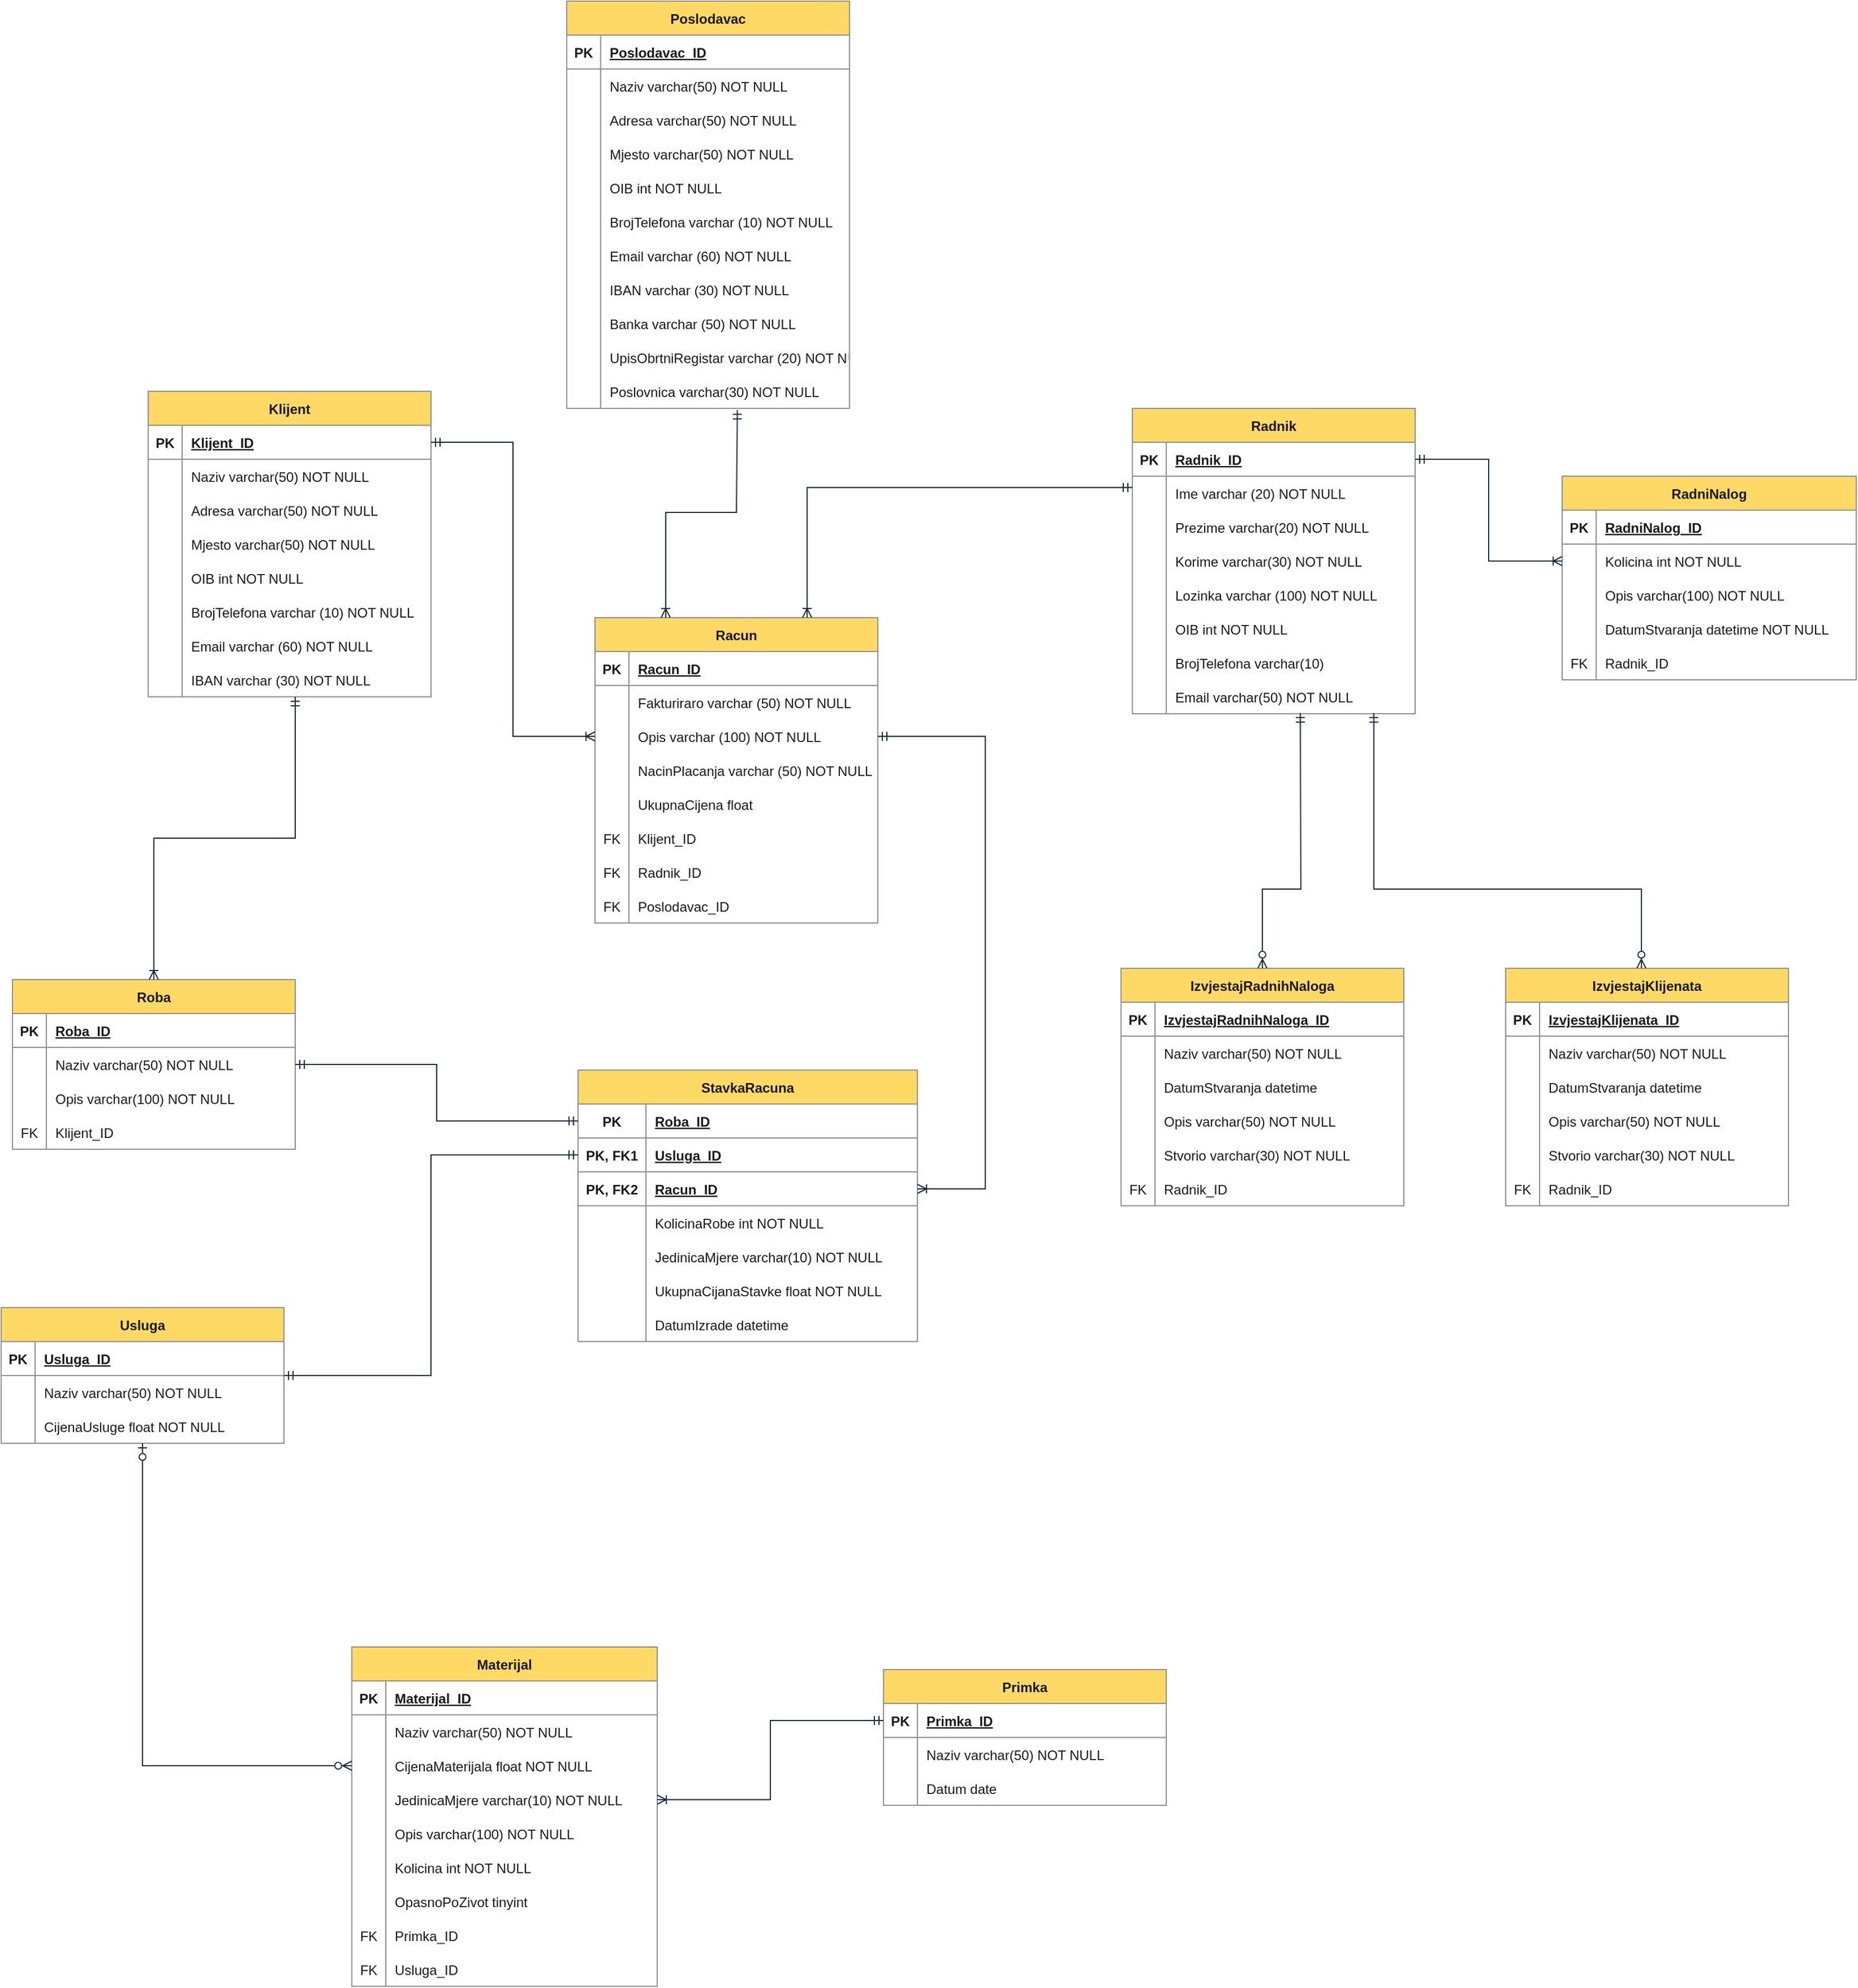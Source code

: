 <mxfile version="20.6.0" type="device"><diagram id="R2lEEEUBdFMjLlhIrx00" name="Page-1"><mxGraphModel dx="1999" dy="623" grid="1" gridSize="10" guides="1" tooltips="1" connect="1" arrows="1" fold="1" page="1" pageScale="1" pageWidth="850" pageHeight="1100" background="#FFFFFF" math="0" shadow="0" extFonts="Permanent Marker^https://fonts.googleapis.com/css?family=Permanent+Marker"><root><mxCell id="0"/><mxCell id="1" parent="0"/><mxCell id="C-vyLk0tnHw3VtMMgP7b-2" value="IzvjestajRadnihNaloga" style="shape=table;startSize=30;container=1;collapsible=1;childLayout=tableLayout;fixedRows=1;rowLines=0;fontStyle=1;align=center;resizeLast=1;rounded=0;fillColor=#FFD966;strokeColor=#909090;fontColor=#1A1A1A;" parent="1" vertex="1"><mxGeometry x="870" y="1160" width="250" height="210" as="geometry"/></mxCell><mxCell id="C-vyLk0tnHw3VtMMgP7b-3" value="" style="shape=partialRectangle;collapsible=0;dropTarget=0;pointerEvents=0;fillColor=none;points=[[0,0.5],[1,0.5]];portConstraint=eastwest;top=0;left=0;right=0;bottom=1;rounded=0;strokeColor=#909090;fontColor=#1A1A1A;" parent="C-vyLk0tnHw3VtMMgP7b-2" vertex="1"><mxGeometry y="30" width="250" height="30" as="geometry"/></mxCell><mxCell id="C-vyLk0tnHw3VtMMgP7b-4" value="PK" style="shape=partialRectangle;overflow=hidden;connectable=0;fillColor=none;top=0;left=0;bottom=0;right=0;fontStyle=1;rounded=0;strokeColor=#909090;fontColor=#1A1A1A;" parent="C-vyLk0tnHw3VtMMgP7b-3" vertex="1"><mxGeometry width="30" height="30" as="geometry"><mxRectangle width="30" height="30" as="alternateBounds"/></mxGeometry></mxCell><mxCell id="C-vyLk0tnHw3VtMMgP7b-5" value="IzvjestajRadnihNaloga_ID" style="shape=partialRectangle;overflow=hidden;connectable=0;fillColor=none;top=0;left=0;bottom=0;right=0;align=left;spacingLeft=6;fontStyle=5;rounded=0;strokeColor=#909090;fontColor=#1A1A1A;" parent="C-vyLk0tnHw3VtMMgP7b-3" vertex="1"><mxGeometry x="30" width="220" height="30" as="geometry"><mxRectangle width="220" height="30" as="alternateBounds"/></mxGeometry></mxCell><mxCell id="C-vyLk0tnHw3VtMMgP7b-6" value="" style="shape=partialRectangle;collapsible=0;dropTarget=0;pointerEvents=0;fillColor=none;points=[[0,0.5],[1,0.5]];portConstraint=eastwest;top=0;left=0;right=0;bottom=0;rounded=0;strokeColor=#909090;fontColor=#1A1A1A;" parent="C-vyLk0tnHw3VtMMgP7b-2" vertex="1"><mxGeometry y="60" width="250" height="30" as="geometry"/></mxCell><mxCell id="C-vyLk0tnHw3VtMMgP7b-7" value="" style="shape=partialRectangle;overflow=hidden;connectable=0;fillColor=none;top=0;left=0;bottom=0;right=0;rounded=0;strokeColor=#909090;fontColor=#1A1A1A;" parent="C-vyLk0tnHw3VtMMgP7b-6" vertex="1"><mxGeometry width="30" height="30" as="geometry"><mxRectangle width="30" height="30" as="alternateBounds"/></mxGeometry></mxCell><mxCell id="C-vyLk0tnHw3VtMMgP7b-8" value="Naziv varchar(50) NOT NULL" style="shape=partialRectangle;overflow=hidden;connectable=0;fillColor=none;top=0;left=0;bottom=0;right=0;align=left;spacingLeft=6;rounded=0;strokeColor=#909090;fontColor=#1A1A1A;" parent="C-vyLk0tnHw3VtMMgP7b-6" vertex="1"><mxGeometry x="30" width="220" height="30" as="geometry"><mxRectangle width="220" height="30" as="alternateBounds"/></mxGeometry></mxCell><mxCell id="C-vyLk0tnHw3VtMMgP7b-9" value="" style="shape=partialRectangle;collapsible=0;dropTarget=0;pointerEvents=0;fillColor=none;points=[[0,0.5],[1,0.5]];portConstraint=eastwest;top=0;left=0;right=0;bottom=0;rounded=0;strokeColor=#909090;fontColor=#1A1A1A;" parent="C-vyLk0tnHw3VtMMgP7b-2" vertex="1"><mxGeometry y="90" width="250" height="30" as="geometry"/></mxCell><mxCell id="C-vyLk0tnHw3VtMMgP7b-10" value="" style="shape=partialRectangle;overflow=hidden;connectable=0;fillColor=none;top=0;left=0;bottom=0;right=0;rounded=0;strokeColor=#909090;fontColor=#1A1A1A;" parent="C-vyLk0tnHw3VtMMgP7b-9" vertex="1"><mxGeometry width="30" height="30" as="geometry"><mxRectangle width="30" height="30" as="alternateBounds"/></mxGeometry></mxCell><mxCell id="C-vyLk0tnHw3VtMMgP7b-11" value="DatumStvaranja datetime" style="shape=partialRectangle;overflow=hidden;connectable=0;fillColor=none;top=0;left=0;bottom=0;right=0;align=left;spacingLeft=6;rounded=0;strokeColor=#909090;fontColor=#1A1A1A;" parent="C-vyLk0tnHw3VtMMgP7b-9" vertex="1"><mxGeometry x="30" width="220" height="30" as="geometry"><mxRectangle width="220" height="30" as="alternateBounds"/></mxGeometry></mxCell><mxCell id="AE2plQ0H9_IMy9mky7wY-208" value="" style="shape=tableRow;horizontal=0;startSize=0;swimlaneHead=0;swimlaneBody=0;fillColor=none;collapsible=0;dropTarget=0;points=[[0,0.5],[1,0.5]];portConstraint=eastwest;top=0;left=0;right=0;bottom=0;rounded=0;strokeColor=#909090;fontColor=#1A1A1A;" vertex="1" parent="C-vyLk0tnHw3VtMMgP7b-2"><mxGeometry y="120" width="250" height="30" as="geometry"/></mxCell><mxCell id="AE2plQ0H9_IMy9mky7wY-209" value="" style="shape=partialRectangle;connectable=0;fillColor=none;top=0;left=0;bottom=0;right=0;editable=1;overflow=hidden;rounded=0;strokeColor=#909090;fontColor=#1A1A1A;" vertex="1" parent="AE2plQ0H9_IMy9mky7wY-208"><mxGeometry width="30" height="30" as="geometry"><mxRectangle width="30" height="30" as="alternateBounds"/></mxGeometry></mxCell><mxCell id="AE2plQ0H9_IMy9mky7wY-210" value="Opis varchar(50) NOT NULL" style="shape=partialRectangle;connectable=0;fillColor=none;top=0;left=0;bottom=0;right=0;align=left;spacingLeft=6;overflow=hidden;rounded=0;strokeColor=#909090;fontColor=#1A1A1A;" vertex="1" parent="AE2plQ0H9_IMy9mky7wY-208"><mxGeometry x="30" width="220" height="30" as="geometry"><mxRectangle width="220" height="30" as="alternateBounds"/></mxGeometry></mxCell><mxCell id="AE2plQ0H9_IMy9mky7wY-211" value="" style="shape=tableRow;horizontal=0;startSize=0;swimlaneHead=0;swimlaneBody=0;fillColor=none;collapsible=0;dropTarget=0;points=[[0,0.5],[1,0.5]];portConstraint=eastwest;top=0;left=0;right=0;bottom=0;rounded=0;strokeColor=#909090;fontColor=#1A1A1A;" vertex="1" parent="C-vyLk0tnHw3VtMMgP7b-2"><mxGeometry y="150" width="250" height="30" as="geometry"/></mxCell><mxCell id="AE2plQ0H9_IMy9mky7wY-212" value="" style="shape=partialRectangle;connectable=0;fillColor=none;top=0;left=0;bottom=0;right=0;editable=1;overflow=hidden;rounded=0;strokeColor=#909090;fontColor=#1A1A1A;" vertex="1" parent="AE2plQ0H9_IMy9mky7wY-211"><mxGeometry width="30" height="30" as="geometry"><mxRectangle width="30" height="30" as="alternateBounds"/></mxGeometry></mxCell><mxCell id="AE2plQ0H9_IMy9mky7wY-213" value="Stvorio varchar(30) NOT NULL" style="shape=partialRectangle;connectable=0;fillColor=none;top=0;left=0;bottom=0;right=0;align=left;spacingLeft=6;overflow=hidden;rounded=0;strokeColor=#909090;fontColor=#1A1A1A;" vertex="1" parent="AE2plQ0H9_IMy9mky7wY-211"><mxGeometry x="30" width="220" height="30" as="geometry"><mxRectangle width="220" height="30" as="alternateBounds"/></mxGeometry></mxCell><mxCell id="AE2plQ0H9_IMy9mky7wY-311" value="" style="shape=tableRow;horizontal=0;startSize=0;swimlaneHead=0;swimlaneBody=0;fillColor=none;collapsible=0;dropTarget=0;points=[[0,0.5],[1,0.5]];portConstraint=eastwest;top=0;left=0;right=0;bottom=0;rounded=0;strokeColor=#909090;fontColor=#1A1A1A;" vertex="1" parent="C-vyLk0tnHw3VtMMgP7b-2"><mxGeometry y="180" width="250" height="30" as="geometry"/></mxCell><mxCell id="AE2plQ0H9_IMy9mky7wY-312" value="FK" style="shape=partialRectangle;connectable=0;fillColor=none;top=0;left=0;bottom=0;right=0;fontStyle=0;overflow=hidden;rounded=0;strokeColor=#909090;fontColor=#1A1A1A;" vertex="1" parent="AE2plQ0H9_IMy9mky7wY-311"><mxGeometry width="30" height="30" as="geometry"><mxRectangle width="30" height="30" as="alternateBounds"/></mxGeometry></mxCell><mxCell id="AE2plQ0H9_IMy9mky7wY-313" value="Radnik_ID" style="shape=partialRectangle;connectable=0;fillColor=none;top=0;left=0;bottom=0;right=0;align=left;spacingLeft=6;fontStyle=0;overflow=hidden;rounded=0;strokeColor=#909090;fontColor=#1A1A1A;" vertex="1" parent="AE2plQ0H9_IMy9mky7wY-311"><mxGeometry x="30" width="220" height="30" as="geometry"><mxRectangle width="220" height="30" as="alternateBounds"/></mxGeometry></mxCell><mxCell id="C-vyLk0tnHw3VtMMgP7b-13" value="RadniNalog" style="shape=table;startSize=30;container=1;collapsible=1;childLayout=tableLayout;fixedRows=1;rowLines=0;fontStyle=1;align=center;resizeLast=1;rounded=0;fillColor=#FFD966;strokeColor=#909090;fontColor=#1A1A1A;" parent="1" vertex="1"><mxGeometry x="1260" y="725" width="260" height="180" as="geometry"/></mxCell><mxCell id="C-vyLk0tnHw3VtMMgP7b-14" value="" style="shape=partialRectangle;collapsible=0;dropTarget=0;pointerEvents=0;fillColor=none;points=[[0,0.5],[1,0.5]];portConstraint=eastwest;top=0;left=0;right=0;bottom=1;rounded=0;strokeColor=#909090;fontColor=#1A1A1A;" parent="C-vyLk0tnHw3VtMMgP7b-13" vertex="1"><mxGeometry y="30" width="260" height="30" as="geometry"/></mxCell><mxCell id="C-vyLk0tnHw3VtMMgP7b-15" value="PK" style="shape=partialRectangle;overflow=hidden;connectable=0;fillColor=none;top=0;left=0;bottom=0;right=0;fontStyle=1;rounded=0;strokeColor=#909090;fontColor=#1A1A1A;" parent="C-vyLk0tnHw3VtMMgP7b-14" vertex="1"><mxGeometry width="30" height="30" as="geometry"><mxRectangle width="30" height="30" as="alternateBounds"/></mxGeometry></mxCell><mxCell id="C-vyLk0tnHw3VtMMgP7b-16" value="RadniNalog_ID" style="shape=partialRectangle;overflow=hidden;connectable=0;fillColor=none;top=0;left=0;bottom=0;right=0;align=left;spacingLeft=6;fontStyle=5;rounded=0;strokeColor=#909090;fontColor=#1A1A1A;" parent="C-vyLk0tnHw3VtMMgP7b-14" vertex="1"><mxGeometry x="30" width="230" height="30" as="geometry"><mxRectangle width="230" height="30" as="alternateBounds"/></mxGeometry></mxCell><mxCell id="C-vyLk0tnHw3VtMMgP7b-17" value="" style="shape=partialRectangle;collapsible=0;dropTarget=0;pointerEvents=0;fillColor=none;points=[[0,0.5],[1,0.5]];portConstraint=eastwest;top=0;left=0;right=0;bottom=0;rounded=0;strokeColor=#909090;fontColor=#1A1A1A;" parent="C-vyLk0tnHw3VtMMgP7b-13" vertex="1"><mxGeometry y="60" width="260" height="30" as="geometry"/></mxCell><mxCell id="C-vyLk0tnHw3VtMMgP7b-18" value="" style="shape=partialRectangle;overflow=hidden;connectable=0;fillColor=none;top=0;left=0;bottom=0;right=0;rounded=0;strokeColor=#909090;fontColor=#1A1A1A;" parent="C-vyLk0tnHw3VtMMgP7b-17" vertex="1"><mxGeometry width="30" height="30" as="geometry"><mxRectangle width="30" height="30" as="alternateBounds"/></mxGeometry></mxCell><mxCell id="C-vyLk0tnHw3VtMMgP7b-19" value="Kolicina int NOT NULL" style="shape=partialRectangle;overflow=hidden;connectable=0;fillColor=none;top=0;left=0;bottom=0;right=0;align=left;spacingLeft=6;rounded=0;strokeColor=#909090;fontColor=#1A1A1A;" parent="C-vyLk0tnHw3VtMMgP7b-17" vertex="1"><mxGeometry x="30" width="230" height="30" as="geometry"><mxRectangle width="230" height="30" as="alternateBounds"/></mxGeometry></mxCell><mxCell id="C-vyLk0tnHw3VtMMgP7b-20" value="" style="shape=partialRectangle;collapsible=0;dropTarget=0;pointerEvents=0;fillColor=none;points=[[0,0.5],[1,0.5]];portConstraint=eastwest;top=0;left=0;right=0;bottom=0;rounded=0;strokeColor=#909090;fontColor=#1A1A1A;" parent="C-vyLk0tnHw3VtMMgP7b-13" vertex="1"><mxGeometry y="90" width="260" height="30" as="geometry"/></mxCell><mxCell id="C-vyLk0tnHw3VtMMgP7b-21" value="" style="shape=partialRectangle;overflow=hidden;connectable=0;fillColor=none;top=0;left=0;bottom=0;right=0;rounded=0;strokeColor=#909090;fontColor=#1A1A1A;" parent="C-vyLk0tnHw3VtMMgP7b-20" vertex="1"><mxGeometry width="30" height="30" as="geometry"><mxRectangle width="30" height="30" as="alternateBounds"/></mxGeometry></mxCell><mxCell id="C-vyLk0tnHw3VtMMgP7b-22" value="Opis varchar(100) NOT NULL" style="shape=partialRectangle;overflow=hidden;connectable=0;fillColor=none;top=0;left=0;bottom=0;right=0;align=left;spacingLeft=6;rounded=0;strokeColor=#909090;fontColor=#1A1A1A;" parent="C-vyLk0tnHw3VtMMgP7b-20" vertex="1"><mxGeometry x="30" width="230" height="30" as="geometry"><mxRectangle width="230" height="30" as="alternateBounds"/></mxGeometry></mxCell><mxCell id="AE2plQ0H9_IMy9mky7wY-205" value="" style="shape=tableRow;horizontal=0;startSize=0;swimlaneHead=0;swimlaneBody=0;fillColor=none;collapsible=0;dropTarget=0;points=[[0,0.5],[1,0.5]];portConstraint=eastwest;top=0;left=0;right=0;bottom=0;rounded=0;strokeColor=#909090;fontColor=#1A1A1A;" vertex="1" parent="C-vyLk0tnHw3VtMMgP7b-13"><mxGeometry y="120" width="260" height="30" as="geometry"/></mxCell><mxCell id="AE2plQ0H9_IMy9mky7wY-206" value="" style="shape=partialRectangle;connectable=0;fillColor=none;top=0;left=0;bottom=0;right=0;editable=1;overflow=hidden;rounded=0;strokeColor=#909090;fontColor=#1A1A1A;" vertex="1" parent="AE2plQ0H9_IMy9mky7wY-205"><mxGeometry width="30" height="30" as="geometry"><mxRectangle width="30" height="30" as="alternateBounds"/></mxGeometry></mxCell><mxCell id="AE2plQ0H9_IMy9mky7wY-207" value="DatumStvaranja datetime NOT NULL" style="shape=partialRectangle;connectable=0;fillColor=none;top=0;left=0;bottom=0;right=0;align=left;spacingLeft=6;overflow=hidden;rounded=0;strokeColor=#909090;fontColor=#1A1A1A;" vertex="1" parent="AE2plQ0H9_IMy9mky7wY-205"><mxGeometry x="30" width="230" height="30" as="geometry"><mxRectangle width="230" height="30" as="alternateBounds"/></mxGeometry></mxCell><mxCell id="AE2plQ0H9_IMy9mky7wY-275" value="" style="shape=tableRow;horizontal=0;startSize=0;swimlaneHead=0;swimlaneBody=0;fillColor=none;collapsible=0;dropTarget=0;points=[[0,0.5],[1,0.5]];portConstraint=eastwest;top=0;left=0;right=0;bottom=0;rounded=0;strokeColor=#909090;fontColor=#1A1A1A;" vertex="1" parent="C-vyLk0tnHw3VtMMgP7b-13"><mxGeometry y="150" width="260" height="30" as="geometry"/></mxCell><mxCell id="AE2plQ0H9_IMy9mky7wY-276" value="FK" style="shape=partialRectangle;connectable=0;fillColor=none;top=0;left=0;bottom=0;right=0;fontStyle=0;overflow=hidden;rounded=0;strokeColor=#909090;fontColor=#1A1A1A;" vertex="1" parent="AE2plQ0H9_IMy9mky7wY-275"><mxGeometry width="30" height="30" as="geometry"><mxRectangle width="30" height="30" as="alternateBounds"/></mxGeometry></mxCell><mxCell id="AE2plQ0H9_IMy9mky7wY-277" value="Radnik_ID" style="shape=partialRectangle;connectable=0;fillColor=none;top=0;left=0;bottom=0;right=0;align=left;spacingLeft=6;fontStyle=0;overflow=hidden;rounded=0;strokeColor=#909090;fontColor=#1A1A1A;" vertex="1" parent="AE2plQ0H9_IMy9mky7wY-275"><mxGeometry x="30" width="230" height="30" as="geometry"><mxRectangle width="230" height="30" as="alternateBounds"/></mxGeometry></mxCell><mxCell id="C-vyLk0tnHw3VtMMgP7b-23" value="Roba" style="shape=table;startSize=30;container=1;collapsible=1;childLayout=tableLayout;fixedRows=1;rowLines=0;fontStyle=1;align=center;resizeLast=1;rounded=0;fillColor=#FFD966;strokeColor=#909090;fontColor=#1A1A1A;" parent="1" vertex="1"><mxGeometry x="-110" y="1170" width="250" height="150" as="geometry"/></mxCell><mxCell id="C-vyLk0tnHw3VtMMgP7b-24" value="" style="shape=partialRectangle;collapsible=0;dropTarget=0;pointerEvents=0;fillColor=none;points=[[0,0.5],[1,0.5]];portConstraint=eastwest;top=0;left=0;right=0;bottom=1;rounded=0;strokeColor=#909090;fontColor=#1A1A1A;" parent="C-vyLk0tnHw3VtMMgP7b-23" vertex="1"><mxGeometry y="30" width="250" height="30" as="geometry"/></mxCell><mxCell id="C-vyLk0tnHw3VtMMgP7b-25" value="PK" style="shape=partialRectangle;overflow=hidden;connectable=0;fillColor=none;top=0;left=0;bottom=0;right=0;fontStyle=1;rounded=0;strokeColor=#909090;fontColor=#1A1A1A;" parent="C-vyLk0tnHw3VtMMgP7b-24" vertex="1"><mxGeometry width="30" height="30" as="geometry"><mxRectangle width="30" height="30" as="alternateBounds"/></mxGeometry></mxCell><mxCell id="C-vyLk0tnHw3VtMMgP7b-26" value="Roba_ID" style="shape=partialRectangle;overflow=hidden;connectable=0;fillColor=none;top=0;left=0;bottom=0;right=0;align=left;spacingLeft=6;fontStyle=5;rounded=0;strokeColor=#909090;fontColor=#1A1A1A;" parent="C-vyLk0tnHw3VtMMgP7b-24" vertex="1"><mxGeometry x="30" width="220" height="30" as="geometry"><mxRectangle width="220" height="30" as="alternateBounds"/></mxGeometry></mxCell><mxCell id="C-vyLk0tnHw3VtMMgP7b-27" value="" style="shape=partialRectangle;collapsible=0;dropTarget=0;pointerEvents=0;fillColor=none;points=[[0,0.5],[1,0.5]];portConstraint=eastwest;top=0;left=0;right=0;bottom=0;rounded=0;strokeColor=#909090;fontColor=#1A1A1A;" parent="C-vyLk0tnHw3VtMMgP7b-23" vertex="1"><mxGeometry y="60" width="250" height="30" as="geometry"/></mxCell><mxCell id="C-vyLk0tnHw3VtMMgP7b-28" value="" style="shape=partialRectangle;overflow=hidden;connectable=0;fillColor=none;top=0;left=0;bottom=0;right=0;rounded=0;strokeColor=#909090;fontColor=#1A1A1A;" parent="C-vyLk0tnHw3VtMMgP7b-27" vertex="1"><mxGeometry width="30" height="30" as="geometry"><mxRectangle width="30" height="30" as="alternateBounds"/></mxGeometry></mxCell><mxCell id="C-vyLk0tnHw3VtMMgP7b-29" value="Naziv varchar(50) NOT NULL" style="shape=partialRectangle;overflow=hidden;connectable=0;fillColor=none;top=0;left=0;bottom=0;right=0;align=left;spacingLeft=6;rounded=0;strokeColor=#909090;fontColor=#1A1A1A;" parent="C-vyLk0tnHw3VtMMgP7b-27" vertex="1"><mxGeometry x="30" width="220" height="30" as="geometry"><mxRectangle width="220" height="30" as="alternateBounds"/></mxGeometry></mxCell><mxCell id="AE2plQ0H9_IMy9mky7wY-90" value="" style="shape=tableRow;horizontal=0;startSize=0;swimlaneHead=0;swimlaneBody=0;fillColor=none;collapsible=0;dropTarget=0;points=[[0,0.5],[1,0.5]];portConstraint=eastwest;top=0;left=0;right=0;bottom=0;rounded=0;strokeColor=#909090;fontColor=#1A1A1A;" vertex="1" parent="C-vyLk0tnHw3VtMMgP7b-23"><mxGeometry y="90" width="250" height="30" as="geometry"/></mxCell><mxCell id="AE2plQ0H9_IMy9mky7wY-91" value="" style="shape=partialRectangle;connectable=0;fillColor=none;top=0;left=0;bottom=0;right=0;editable=1;overflow=hidden;rounded=0;strokeColor=#909090;fontColor=#1A1A1A;" vertex="1" parent="AE2plQ0H9_IMy9mky7wY-90"><mxGeometry width="30" height="30" as="geometry"><mxRectangle width="30" height="30" as="alternateBounds"/></mxGeometry></mxCell><mxCell id="AE2plQ0H9_IMy9mky7wY-92" value="Opis varchar(100) NOT NULL" style="shape=partialRectangle;connectable=0;fillColor=none;top=0;left=0;bottom=0;right=0;align=left;spacingLeft=6;overflow=hidden;rounded=0;strokeColor=#909090;fontColor=#1A1A1A;" vertex="1" parent="AE2plQ0H9_IMy9mky7wY-90"><mxGeometry x="30" width="220" height="30" as="geometry"><mxRectangle width="220" height="30" as="alternateBounds"/></mxGeometry></mxCell><mxCell id="AE2plQ0H9_IMy9mky7wY-93" value="" style="shape=tableRow;horizontal=0;startSize=0;swimlaneHead=0;swimlaneBody=0;fillColor=none;collapsible=0;dropTarget=0;points=[[0,0.5],[1,0.5]];portConstraint=eastwest;top=0;left=0;right=0;bottom=0;rounded=0;strokeColor=#909090;fontColor=#1A1A1A;" vertex="1" parent="C-vyLk0tnHw3VtMMgP7b-23"><mxGeometry y="120" width="250" height="30" as="geometry"/></mxCell><mxCell id="AE2plQ0H9_IMy9mky7wY-94" value="FK" style="shape=partialRectangle;connectable=0;fillColor=none;top=0;left=0;bottom=0;right=0;fontStyle=0;overflow=hidden;rounded=0;strokeColor=#909090;fontColor=#1A1A1A;" vertex="1" parent="AE2plQ0H9_IMy9mky7wY-93"><mxGeometry width="30" height="30" as="geometry"><mxRectangle width="30" height="30" as="alternateBounds"/></mxGeometry></mxCell><mxCell id="AE2plQ0H9_IMy9mky7wY-95" value="Klijent_ID" style="shape=partialRectangle;connectable=0;fillColor=none;top=0;left=0;bottom=0;right=0;align=left;spacingLeft=6;fontStyle=0;overflow=hidden;rounded=0;strokeColor=#909090;fontColor=#1A1A1A;" vertex="1" parent="AE2plQ0H9_IMy9mky7wY-93"><mxGeometry x="30" width="220" height="30" as="geometry"><mxRectangle width="220" height="30" as="alternateBounds"/></mxGeometry></mxCell><mxCell id="AE2plQ0H9_IMy9mky7wY-1" value="Materijal" style="shape=table;startSize=30;container=1;collapsible=1;childLayout=tableLayout;fixedRows=1;rowLines=0;fontStyle=1;align=center;resizeLast=1;rounded=0;fillColor=#FFD966;strokeColor=#909090;fontColor=#1A1A1A;" vertex="1" parent="1"><mxGeometry x="190" y="1760" width="270" height="300" as="geometry"/></mxCell><mxCell id="AE2plQ0H9_IMy9mky7wY-2" value="" style="shape=partialRectangle;collapsible=0;dropTarget=0;pointerEvents=0;fillColor=none;points=[[0,0.5],[1,0.5]];portConstraint=eastwest;top=0;left=0;right=0;bottom=1;rounded=0;strokeColor=#909090;fontColor=#1A1A1A;" vertex="1" parent="AE2plQ0H9_IMy9mky7wY-1"><mxGeometry y="30" width="270" height="30" as="geometry"/></mxCell><mxCell id="AE2plQ0H9_IMy9mky7wY-3" value="PK" style="shape=partialRectangle;overflow=hidden;connectable=0;fillColor=none;top=0;left=0;bottom=0;right=0;fontStyle=1;rounded=0;strokeColor=#909090;fontColor=#1A1A1A;" vertex="1" parent="AE2plQ0H9_IMy9mky7wY-2"><mxGeometry width="30" height="30" as="geometry"><mxRectangle width="30" height="30" as="alternateBounds"/></mxGeometry></mxCell><mxCell id="AE2plQ0H9_IMy9mky7wY-4" value="Materijal_ID" style="shape=partialRectangle;overflow=hidden;connectable=0;fillColor=none;top=0;left=0;bottom=0;right=0;align=left;spacingLeft=6;fontStyle=5;rounded=0;strokeColor=#909090;fontColor=#1A1A1A;" vertex="1" parent="AE2plQ0H9_IMy9mky7wY-2"><mxGeometry x="30" width="240" height="30" as="geometry"><mxRectangle width="240" height="30" as="alternateBounds"/></mxGeometry></mxCell><mxCell id="AE2plQ0H9_IMy9mky7wY-5" value="" style="shape=partialRectangle;collapsible=0;dropTarget=0;pointerEvents=0;fillColor=none;points=[[0,0.5],[1,0.5]];portConstraint=eastwest;top=0;left=0;right=0;bottom=0;rounded=0;strokeColor=#909090;fontColor=#1A1A1A;" vertex="1" parent="AE2plQ0H9_IMy9mky7wY-1"><mxGeometry y="60" width="270" height="30" as="geometry"/></mxCell><mxCell id="AE2plQ0H9_IMy9mky7wY-6" value="" style="shape=partialRectangle;overflow=hidden;connectable=0;fillColor=none;top=0;left=0;bottom=0;right=0;rounded=0;strokeColor=#909090;fontColor=#1A1A1A;" vertex="1" parent="AE2plQ0H9_IMy9mky7wY-5"><mxGeometry width="30" height="30" as="geometry"><mxRectangle width="30" height="30" as="alternateBounds"/></mxGeometry></mxCell><mxCell id="AE2plQ0H9_IMy9mky7wY-7" value="Naziv varchar(50) NOT NULL" style="shape=partialRectangle;overflow=hidden;connectable=0;fillColor=none;top=0;left=0;bottom=0;right=0;align=left;spacingLeft=6;rounded=0;strokeColor=#909090;fontColor=#1A1A1A;" vertex="1" parent="AE2plQ0H9_IMy9mky7wY-5"><mxGeometry x="30" width="240" height="30" as="geometry"><mxRectangle width="240" height="30" as="alternateBounds"/></mxGeometry></mxCell><mxCell id="AE2plQ0H9_IMy9mky7wY-156" value="" style="shape=tableRow;horizontal=0;startSize=0;swimlaneHead=0;swimlaneBody=0;fillColor=none;collapsible=0;dropTarget=0;points=[[0,0.5],[1,0.5]];portConstraint=eastwest;top=0;left=0;right=0;bottom=0;rounded=0;strokeColor=#909090;fontColor=#1A1A1A;" vertex="1" parent="AE2plQ0H9_IMy9mky7wY-1"><mxGeometry y="90" width="270" height="30" as="geometry"/></mxCell><mxCell id="AE2plQ0H9_IMy9mky7wY-157" value="" style="shape=partialRectangle;connectable=0;fillColor=none;top=0;left=0;bottom=0;right=0;editable=1;overflow=hidden;rounded=0;strokeColor=#909090;fontColor=#1A1A1A;" vertex="1" parent="AE2plQ0H9_IMy9mky7wY-156"><mxGeometry width="30" height="30" as="geometry"><mxRectangle width="30" height="30" as="alternateBounds"/></mxGeometry></mxCell><mxCell id="AE2plQ0H9_IMy9mky7wY-158" value="CijenaMaterijala float NOT NULL" style="shape=partialRectangle;connectable=0;fillColor=none;top=0;left=0;bottom=0;right=0;align=left;spacingLeft=6;overflow=hidden;rounded=0;strokeColor=#909090;fontColor=#1A1A1A;" vertex="1" parent="AE2plQ0H9_IMy9mky7wY-156"><mxGeometry x="30" width="240" height="30" as="geometry"><mxRectangle width="240" height="30" as="alternateBounds"/></mxGeometry></mxCell><mxCell id="AE2plQ0H9_IMy9mky7wY-159" value="" style="shape=tableRow;horizontal=0;startSize=0;swimlaneHead=0;swimlaneBody=0;fillColor=none;collapsible=0;dropTarget=0;points=[[0,0.5],[1,0.5]];portConstraint=eastwest;top=0;left=0;right=0;bottom=0;rounded=0;strokeColor=#909090;fontColor=#1A1A1A;" vertex="1" parent="AE2plQ0H9_IMy9mky7wY-1"><mxGeometry y="120" width="270" height="30" as="geometry"/></mxCell><mxCell id="AE2plQ0H9_IMy9mky7wY-160" value="" style="shape=partialRectangle;connectable=0;fillColor=none;top=0;left=0;bottom=0;right=0;editable=1;overflow=hidden;rounded=0;strokeColor=#909090;fontColor=#1A1A1A;" vertex="1" parent="AE2plQ0H9_IMy9mky7wY-159"><mxGeometry width="30" height="30" as="geometry"><mxRectangle width="30" height="30" as="alternateBounds"/></mxGeometry></mxCell><mxCell id="AE2plQ0H9_IMy9mky7wY-161" value="JedinicaMjere varchar(10) NOT NULL" style="shape=partialRectangle;connectable=0;fillColor=none;top=0;left=0;bottom=0;right=0;align=left;spacingLeft=6;overflow=hidden;rounded=0;strokeColor=#909090;fontColor=#1A1A1A;" vertex="1" parent="AE2plQ0H9_IMy9mky7wY-159"><mxGeometry x="30" width="240" height="30" as="geometry"><mxRectangle width="240" height="30" as="alternateBounds"/></mxGeometry></mxCell><mxCell id="AE2plQ0H9_IMy9mky7wY-162" value="" style="shape=tableRow;horizontal=0;startSize=0;swimlaneHead=0;swimlaneBody=0;fillColor=none;collapsible=0;dropTarget=0;points=[[0,0.5],[1,0.5]];portConstraint=eastwest;top=0;left=0;right=0;bottom=0;rounded=0;strokeColor=#909090;fontColor=#1A1A1A;" vertex="1" parent="AE2plQ0H9_IMy9mky7wY-1"><mxGeometry y="150" width="270" height="30" as="geometry"/></mxCell><mxCell id="AE2plQ0H9_IMy9mky7wY-163" value="" style="shape=partialRectangle;connectable=0;fillColor=none;top=0;left=0;bottom=0;right=0;editable=1;overflow=hidden;rounded=0;strokeColor=#909090;fontColor=#1A1A1A;" vertex="1" parent="AE2plQ0H9_IMy9mky7wY-162"><mxGeometry width="30" height="30" as="geometry"><mxRectangle width="30" height="30" as="alternateBounds"/></mxGeometry></mxCell><mxCell id="AE2plQ0H9_IMy9mky7wY-164" value="Opis varchar(100) NOT NULL" style="shape=partialRectangle;connectable=0;fillColor=none;top=0;left=0;bottom=0;right=0;align=left;spacingLeft=6;overflow=hidden;rounded=0;strokeColor=#909090;fontColor=#1A1A1A;" vertex="1" parent="AE2plQ0H9_IMy9mky7wY-162"><mxGeometry x="30" width="240" height="30" as="geometry"><mxRectangle width="240" height="30" as="alternateBounds"/></mxGeometry></mxCell><mxCell id="AE2plQ0H9_IMy9mky7wY-165" value="" style="shape=tableRow;horizontal=0;startSize=0;swimlaneHead=0;swimlaneBody=0;fillColor=none;collapsible=0;dropTarget=0;points=[[0,0.5],[1,0.5]];portConstraint=eastwest;top=0;left=0;right=0;bottom=0;rounded=0;strokeColor=#909090;fontColor=#1A1A1A;" vertex="1" parent="AE2plQ0H9_IMy9mky7wY-1"><mxGeometry y="180" width="270" height="30" as="geometry"/></mxCell><mxCell id="AE2plQ0H9_IMy9mky7wY-166" value="" style="shape=partialRectangle;connectable=0;fillColor=none;top=0;left=0;bottom=0;right=0;editable=1;overflow=hidden;rounded=0;strokeColor=#909090;fontColor=#1A1A1A;" vertex="1" parent="AE2plQ0H9_IMy9mky7wY-165"><mxGeometry width="30" height="30" as="geometry"><mxRectangle width="30" height="30" as="alternateBounds"/></mxGeometry></mxCell><mxCell id="AE2plQ0H9_IMy9mky7wY-167" value="Kolicina int NOT NULL" style="shape=partialRectangle;connectable=0;fillColor=none;top=0;left=0;bottom=0;right=0;align=left;spacingLeft=6;overflow=hidden;rounded=0;strokeColor=#909090;fontColor=#1A1A1A;" vertex="1" parent="AE2plQ0H9_IMy9mky7wY-165"><mxGeometry x="30" width="240" height="30" as="geometry"><mxRectangle width="240" height="30" as="alternateBounds"/></mxGeometry></mxCell><mxCell id="AE2plQ0H9_IMy9mky7wY-168" value="" style="shape=tableRow;horizontal=0;startSize=0;swimlaneHead=0;swimlaneBody=0;fillColor=none;collapsible=0;dropTarget=0;points=[[0,0.5],[1,0.5]];portConstraint=eastwest;top=0;left=0;right=0;bottom=0;rounded=0;strokeColor=#909090;fontColor=#1A1A1A;" vertex="1" parent="AE2plQ0H9_IMy9mky7wY-1"><mxGeometry y="210" width="270" height="30" as="geometry"/></mxCell><mxCell id="AE2plQ0H9_IMy9mky7wY-169" value="" style="shape=partialRectangle;connectable=0;fillColor=none;top=0;left=0;bottom=0;right=0;editable=1;overflow=hidden;rounded=0;strokeColor=#909090;fontColor=#1A1A1A;" vertex="1" parent="AE2plQ0H9_IMy9mky7wY-168"><mxGeometry width="30" height="30" as="geometry"><mxRectangle width="30" height="30" as="alternateBounds"/></mxGeometry></mxCell><mxCell id="AE2plQ0H9_IMy9mky7wY-170" value="OpasnoPoZivot tinyint" style="shape=partialRectangle;connectable=0;fillColor=none;top=0;left=0;bottom=0;right=0;align=left;spacingLeft=6;overflow=hidden;rounded=0;strokeColor=#909090;fontColor=#1A1A1A;" vertex="1" parent="AE2plQ0H9_IMy9mky7wY-168"><mxGeometry x="30" width="240" height="30" as="geometry"><mxRectangle width="240" height="30" as="alternateBounds"/></mxGeometry></mxCell><mxCell id="AE2plQ0H9_IMy9mky7wY-259" value="" style="shape=tableRow;horizontal=0;startSize=0;swimlaneHead=0;swimlaneBody=0;fillColor=none;collapsible=0;dropTarget=0;points=[[0,0.5],[1,0.5]];portConstraint=eastwest;top=0;left=0;right=0;bottom=0;rounded=0;strokeColor=#909090;fontColor=#1A1A1A;" vertex="1" parent="AE2plQ0H9_IMy9mky7wY-1"><mxGeometry y="240" width="270" height="30" as="geometry"/></mxCell><mxCell id="AE2plQ0H9_IMy9mky7wY-260" value="FK" style="shape=partialRectangle;connectable=0;fillColor=none;top=0;left=0;bottom=0;right=0;fontStyle=0;overflow=hidden;rounded=0;strokeColor=#909090;fontColor=#1A1A1A;" vertex="1" parent="AE2plQ0H9_IMy9mky7wY-259"><mxGeometry width="30" height="30" as="geometry"><mxRectangle width="30" height="30" as="alternateBounds"/></mxGeometry></mxCell><mxCell id="AE2plQ0H9_IMy9mky7wY-261" value="Primka_ID" style="shape=partialRectangle;connectable=0;fillColor=none;top=0;left=0;bottom=0;right=0;align=left;spacingLeft=6;fontStyle=0;overflow=hidden;rounded=0;strokeColor=#909090;fontColor=#1A1A1A;" vertex="1" parent="AE2plQ0H9_IMy9mky7wY-259"><mxGeometry x="30" width="240" height="30" as="geometry"><mxRectangle width="240" height="30" as="alternateBounds"/></mxGeometry></mxCell><mxCell id="AE2plQ0H9_IMy9mky7wY-262" value="" style="shape=tableRow;horizontal=0;startSize=0;swimlaneHead=0;swimlaneBody=0;fillColor=none;collapsible=0;dropTarget=0;points=[[0,0.5],[1,0.5]];portConstraint=eastwest;top=0;left=0;right=0;bottom=0;rounded=0;strokeColor=#909090;fontColor=#1A1A1A;" vertex="1" parent="AE2plQ0H9_IMy9mky7wY-1"><mxGeometry y="270" width="270" height="30" as="geometry"/></mxCell><mxCell id="AE2plQ0H9_IMy9mky7wY-263" value="FK" style="shape=partialRectangle;connectable=0;fillColor=none;top=0;left=0;bottom=0;right=0;fontStyle=0;overflow=hidden;rounded=0;strokeColor=#909090;fontColor=#1A1A1A;" vertex="1" parent="AE2plQ0H9_IMy9mky7wY-262"><mxGeometry width="30" height="30" as="geometry"><mxRectangle width="30" height="30" as="alternateBounds"/></mxGeometry></mxCell><mxCell id="AE2plQ0H9_IMy9mky7wY-264" value="Usluga_ID" style="shape=partialRectangle;connectable=0;fillColor=none;top=0;left=0;bottom=0;right=0;align=left;spacingLeft=6;fontStyle=0;overflow=hidden;rounded=0;strokeColor=#909090;fontColor=#1A1A1A;" vertex="1" parent="AE2plQ0H9_IMy9mky7wY-262"><mxGeometry x="30" width="240" height="30" as="geometry"><mxRectangle width="240" height="30" as="alternateBounds"/></mxGeometry></mxCell><mxCell id="AE2plQ0H9_IMy9mky7wY-15" value="Racun" style="shape=table;startSize=30;container=1;collapsible=1;childLayout=tableLayout;fixedRows=1;rowLines=0;fontStyle=1;align=center;resizeLast=1;rounded=0;fillColor=#FFD966;strokeColor=#909090;fontColor=#1A1A1A;" vertex="1" parent="1"><mxGeometry x="405" y="850" width="250" height="270" as="geometry"/></mxCell><mxCell id="AE2plQ0H9_IMy9mky7wY-16" value="" style="shape=partialRectangle;collapsible=0;dropTarget=0;pointerEvents=0;fillColor=none;points=[[0,0.5],[1,0.5]];portConstraint=eastwest;top=0;left=0;right=0;bottom=1;rounded=0;strokeColor=#909090;fontColor=#1A1A1A;" vertex="1" parent="AE2plQ0H9_IMy9mky7wY-15"><mxGeometry y="30" width="250" height="30" as="geometry"/></mxCell><mxCell id="AE2plQ0H9_IMy9mky7wY-17" value="PK" style="shape=partialRectangle;overflow=hidden;connectable=0;fillColor=none;top=0;left=0;bottom=0;right=0;fontStyle=1;rounded=0;strokeColor=#909090;fontColor=#1A1A1A;" vertex="1" parent="AE2plQ0H9_IMy9mky7wY-16"><mxGeometry width="30" height="30" as="geometry"><mxRectangle width="30" height="30" as="alternateBounds"/></mxGeometry></mxCell><mxCell id="AE2plQ0H9_IMy9mky7wY-18" value="Racun_ID" style="shape=partialRectangle;overflow=hidden;connectable=0;fillColor=none;top=0;left=0;bottom=0;right=0;align=left;spacingLeft=6;fontStyle=5;rounded=0;strokeColor=#909090;fontColor=#1A1A1A;" vertex="1" parent="AE2plQ0H9_IMy9mky7wY-16"><mxGeometry x="30" width="220" height="30" as="geometry"><mxRectangle width="220" height="30" as="alternateBounds"/></mxGeometry></mxCell><mxCell id="AE2plQ0H9_IMy9mky7wY-19" value="" style="shape=partialRectangle;collapsible=0;dropTarget=0;pointerEvents=0;fillColor=none;points=[[0,0.5],[1,0.5]];portConstraint=eastwest;top=0;left=0;right=0;bottom=0;rounded=0;strokeColor=#909090;fontColor=#1A1A1A;" vertex="1" parent="AE2plQ0H9_IMy9mky7wY-15"><mxGeometry y="60" width="250" height="30" as="geometry"/></mxCell><mxCell id="AE2plQ0H9_IMy9mky7wY-20" value="" style="shape=partialRectangle;overflow=hidden;connectable=0;fillColor=none;top=0;left=0;bottom=0;right=0;rounded=0;strokeColor=#909090;fontColor=#1A1A1A;" vertex="1" parent="AE2plQ0H9_IMy9mky7wY-19"><mxGeometry width="30" height="30" as="geometry"><mxRectangle width="30" height="30" as="alternateBounds"/></mxGeometry></mxCell><mxCell id="AE2plQ0H9_IMy9mky7wY-21" value="Fakturiraro varchar (50) NOT NULL" style="shape=partialRectangle;overflow=hidden;connectable=0;fillColor=none;top=0;left=0;bottom=0;right=0;align=left;spacingLeft=6;rounded=0;strokeColor=#909090;fontColor=#1A1A1A;" vertex="1" parent="AE2plQ0H9_IMy9mky7wY-19"><mxGeometry x="30" width="220" height="30" as="geometry"><mxRectangle width="220" height="30" as="alternateBounds"/></mxGeometry></mxCell><mxCell id="AE2plQ0H9_IMy9mky7wY-178" value="" style="shape=tableRow;horizontal=0;startSize=0;swimlaneHead=0;swimlaneBody=0;fillColor=none;collapsible=0;dropTarget=0;points=[[0,0.5],[1,0.5]];portConstraint=eastwest;top=0;left=0;right=0;bottom=0;rounded=0;strokeColor=#909090;fontColor=#1A1A1A;" vertex="1" parent="AE2plQ0H9_IMy9mky7wY-15"><mxGeometry y="90" width="250" height="30" as="geometry"/></mxCell><mxCell id="AE2plQ0H9_IMy9mky7wY-179" value="" style="shape=partialRectangle;connectable=0;fillColor=none;top=0;left=0;bottom=0;right=0;editable=1;overflow=hidden;rounded=0;strokeColor=#909090;fontColor=#1A1A1A;" vertex="1" parent="AE2plQ0H9_IMy9mky7wY-178"><mxGeometry width="30" height="30" as="geometry"><mxRectangle width="30" height="30" as="alternateBounds"/></mxGeometry></mxCell><mxCell id="AE2plQ0H9_IMy9mky7wY-180" value="Opis varchar (100) NOT NULL" style="shape=partialRectangle;connectable=0;fillColor=none;top=0;left=0;bottom=0;right=0;align=left;spacingLeft=6;overflow=hidden;rounded=0;strokeColor=#909090;fontColor=#1A1A1A;" vertex="1" parent="AE2plQ0H9_IMy9mky7wY-178"><mxGeometry x="30" width="220" height="30" as="geometry"><mxRectangle width="220" height="30" as="alternateBounds"/></mxGeometry></mxCell><mxCell id="AE2plQ0H9_IMy9mky7wY-181" value="" style="shape=tableRow;horizontal=0;startSize=0;swimlaneHead=0;swimlaneBody=0;fillColor=none;collapsible=0;dropTarget=0;points=[[0,0.5],[1,0.5]];portConstraint=eastwest;top=0;left=0;right=0;bottom=0;rounded=0;strokeColor=#909090;fontColor=#1A1A1A;" vertex="1" parent="AE2plQ0H9_IMy9mky7wY-15"><mxGeometry y="120" width="250" height="30" as="geometry"/></mxCell><mxCell id="AE2plQ0H9_IMy9mky7wY-182" value="" style="shape=partialRectangle;connectable=0;fillColor=none;top=0;left=0;bottom=0;right=0;editable=1;overflow=hidden;rounded=0;strokeColor=#909090;fontColor=#1A1A1A;" vertex="1" parent="AE2plQ0H9_IMy9mky7wY-181"><mxGeometry width="30" height="30" as="geometry"><mxRectangle width="30" height="30" as="alternateBounds"/></mxGeometry></mxCell><mxCell id="AE2plQ0H9_IMy9mky7wY-183" value="NacinPlacanja varchar (50) NOT NULL" style="shape=partialRectangle;connectable=0;fillColor=none;top=0;left=0;bottom=0;right=0;align=left;spacingLeft=6;overflow=hidden;rounded=0;strokeColor=#909090;fontColor=#1A1A1A;" vertex="1" parent="AE2plQ0H9_IMy9mky7wY-181"><mxGeometry x="30" width="220" height="30" as="geometry"><mxRectangle width="220" height="30" as="alternateBounds"/></mxGeometry></mxCell><mxCell id="AE2plQ0H9_IMy9mky7wY-184" value="" style="shape=tableRow;horizontal=0;startSize=0;swimlaneHead=0;swimlaneBody=0;fillColor=none;collapsible=0;dropTarget=0;points=[[0,0.5],[1,0.5]];portConstraint=eastwest;top=0;left=0;right=0;bottom=0;rounded=0;strokeColor=#909090;fontColor=#1A1A1A;" vertex="1" parent="AE2plQ0H9_IMy9mky7wY-15"><mxGeometry y="150" width="250" height="30" as="geometry"/></mxCell><mxCell id="AE2plQ0H9_IMy9mky7wY-185" value="" style="shape=partialRectangle;connectable=0;fillColor=none;top=0;left=0;bottom=0;right=0;editable=1;overflow=hidden;rounded=0;strokeColor=#909090;fontColor=#1A1A1A;" vertex="1" parent="AE2plQ0H9_IMy9mky7wY-184"><mxGeometry width="30" height="30" as="geometry"><mxRectangle width="30" height="30" as="alternateBounds"/></mxGeometry></mxCell><mxCell id="AE2plQ0H9_IMy9mky7wY-186" value="UkupnaCijena float" style="shape=partialRectangle;connectable=0;fillColor=none;top=0;left=0;bottom=0;right=0;align=left;spacingLeft=6;overflow=hidden;rounded=0;strokeColor=#909090;fontColor=#1A1A1A;" vertex="1" parent="AE2plQ0H9_IMy9mky7wY-184"><mxGeometry x="30" width="220" height="30" as="geometry"><mxRectangle width="220" height="30" as="alternateBounds"/></mxGeometry></mxCell><mxCell id="AE2plQ0H9_IMy9mky7wY-270" value="" style="shape=tableRow;horizontal=0;startSize=0;swimlaneHead=0;swimlaneBody=0;fillColor=none;collapsible=0;dropTarget=0;points=[[0,0.5],[1,0.5]];portConstraint=eastwest;top=0;left=0;right=0;bottom=0;rounded=0;strokeColor=#909090;fontColor=#1A1A1A;" vertex="1" parent="AE2plQ0H9_IMy9mky7wY-15"><mxGeometry y="180" width="250" height="30" as="geometry"/></mxCell><mxCell id="AE2plQ0H9_IMy9mky7wY-271" value="FK" style="shape=partialRectangle;connectable=0;fillColor=none;top=0;left=0;bottom=0;right=0;fontStyle=0;overflow=hidden;rounded=0;strokeColor=#909090;fontColor=#1A1A1A;" vertex="1" parent="AE2plQ0H9_IMy9mky7wY-270"><mxGeometry width="30" height="30" as="geometry"><mxRectangle width="30" height="30" as="alternateBounds"/></mxGeometry></mxCell><mxCell id="AE2plQ0H9_IMy9mky7wY-272" value="Klijent_ID" style="shape=partialRectangle;connectable=0;fillColor=none;top=0;left=0;bottom=0;right=0;align=left;spacingLeft=6;fontStyle=0;overflow=hidden;rounded=0;strokeColor=#909090;fontColor=#1A1A1A;" vertex="1" parent="AE2plQ0H9_IMy9mky7wY-270"><mxGeometry x="30" width="220" height="30" as="geometry"><mxRectangle width="220" height="30" as="alternateBounds"/></mxGeometry></mxCell><mxCell id="AE2plQ0H9_IMy9mky7wY-279" value="" style="shape=tableRow;horizontal=0;startSize=0;swimlaneHead=0;swimlaneBody=0;fillColor=none;collapsible=0;dropTarget=0;points=[[0,0.5],[1,0.5]];portConstraint=eastwest;top=0;left=0;right=0;bottom=0;rounded=0;strokeColor=#909090;fontColor=#1A1A1A;" vertex="1" parent="AE2plQ0H9_IMy9mky7wY-15"><mxGeometry y="210" width="250" height="30" as="geometry"/></mxCell><mxCell id="AE2plQ0H9_IMy9mky7wY-280" value="FK" style="shape=partialRectangle;connectable=0;fillColor=none;top=0;left=0;bottom=0;right=0;fontStyle=0;overflow=hidden;rounded=0;strokeColor=#909090;fontColor=#1A1A1A;" vertex="1" parent="AE2plQ0H9_IMy9mky7wY-279"><mxGeometry width="30" height="30" as="geometry"><mxRectangle width="30" height="30" as="alternateBounds"/></mxGeometry></mxCell><mxCell id="AE2plQ0H9_IMy9mky7wY-281" value="Radnik_ID" style="shape=partialRectangle;connectable=0;fillColor=none;top=0;left=0;bottom=0;right=0;align=left;spacingLeft=6;fontStyle=0;overflow=hidden;rounded=0;strokeColor=#909090;fontColor=#1A1A1A;" vertex="1" parent="AE2plQ0H9_IMy9mky7wY-279"><mxGeometry x="30" width="220" height="30" as="geometry"><mxRectangle width="220" height="30" as="alternateBounds"/></mxGeometry></mxCell><mxCell id="AE2plQ0H9_IMy9mky7wY-283" value="" style="shape=tableRow;horizontal=0;startSize=0;swimlaneHead=0;swimlaneBody=0;fillColor=none;collapsible=0;dropTarget=0;points=[[0,0.5],[1,0.5]];portConstraint=eastwest;top=0;left=0;right=0;bottom=0;rounded=0;strokeColor=#909090;fontColor=#1A1A1A;" vertex="1" parent="AE2plQ0H9_IMy9mky7wY-15"><mxGeometry y="240" width="250" height="30" as="geometry"/></mxCell><mxCell id="AE2plQ0H9_IMy9mky7wY-284" value="FK" style="shape=partialRectangle;connectable=0;fillColor=none;top=0;left=0;bottom=0;right=0;fontStyle=0;overflow=hidden;rounded=0;strokeColor=#909090;fontColor=#1A1A1A;" vertex="1" parent="AE2plQ0H9_IMy9mky7wY-283"><mxGeometry width="30" height="30" as="geometry"><mxRectangle width="30" height="30" as="alternateBounds"/></mxGeometry></mxCell><mxCell id="AE2plQ0H9_IMy9mky7wY-285" value="Poslodavac_ID" style="shape=partialRectangle;connectable=0;fillColor=none;top=0;left=0;bottom=0;right=0;align=left;spacingLeft=6;fontStyle=0;overflow=hidden;rounded=0;strokeColor=#909090;fontColor=#1A1A1A;" vertex="1" parent="AE2plQ0H9_IMy9mky7wY-283"><mxGeometry x="30" width="220" height="30" as="geometry"><mxRectangle width="220" height="30" as="alternateBounds"/></mxGeometry></mxCell><mxCell id="AE2plQ0H9_IMy9mky7wY-29" value="Radnik" style="shape=table;startSize=30;container=1;collapsible=1;childLayout=tableLayout;fixedRows=1;rowLines=0;fontStyle=1;align=center;resizeLast=1;rounded=0;fillColor=#FFD966;strokeColor=#909090;fontColor=#1A1A1A;" vertex="1" parent="1"><mxGeometry x="880" y="665" width="250" height="270" as="geometry"/></mxCell><mxCell id="AE2plQ0H9_IMy9mky7wY-30" value="" style="shape=partialRectangle;collapsible=0;dropTarget=0;pointerEvents=0;fillColor=none;points=[[0,0.5],[1,0.5]];portConstraint=eastwest;top=0;left=0;right=0;bottom=1;rounded=0;strokeColor=#909090;fontColor=#1A1A1A;" vertex="1" parent="AE2plQ0H9_IMy9mky7wY-29"><mxGeometry y="30" width="250" height="30" as="geometry"/></mxCell><mxCell id="AE2plQ0H9_IMy9mky7wY-31" value="PK" style="shape=partialRectangle;overflow=hidden;connectable=0;fillColor=none;top=0;left=0;bottom=0;right=0;fontStyle=1;rounded=0;strokeColor=#909090;fontColor=#1A1A1A;" vertex="1" parent="AE2plQ0H9_IMy9mky7wY-30"><mxGeometry width="30" height="30" as="geometry"><mxRectangle width="30" height="30" as="alternateBounds"/></mxGeometry></mxCell><mxCell id="AE2plQ0H9_IMy9mky7wY-32" value="Radnik_ID" style="shape=partialRectangle;overflow=hidden;connectable=0;fillColor=none;top=0;left=0;bottom=0;right=0;align=left;spacingLeft=6;fontStyle=5;rounded=0;strokeColor=#909090;fontColor=#1A1A1A;" vertex="1" parent="AE2plQ0H9_IMy9mky7wY-30"><mxGeometry x="30" width="220" height="30" as="geometry"><mxRectangle width="220" height="30" as="alternateBounds"/></mxGeometry></mxCell><mxCell id="AE2plQ0H9_IMy9mky7wY-33" value="" style="shape=partialRectangle;collapsible=0;dropTarget=0;pointerEvents=0;fillColor=none;points=[[0,0.5],[1,0.5]];portConstraint=eastwest;top=0;left=0;right=0;bottom=0;rounded=0;strokeColor=#909090;fontColor=#1A1A1A;" vertex="1" parent="AE2plQ0H9_IMy9mky7wY-29"><mxGeometry y="60" width="250" height="30" as="geometry"/></mxCell><mxCell id="AE2plQ0H9_IMy9mky7wY-34" value="" style="shape=partialRectangle;overflow=hidden;connectable=0;fillColor=none;top=0;left=0;bottom=0;right=0;rounded=0;strokeColor=#909090;fontColor=#1A1A1A;" vertex="1" parent="AE2plQ0H9_IMy9mky7wY-33"><mxGeometry width="30" height="30" as="geometry"><mxRectangle width="30" height="30" as="alternateBounds"/></mxGeometry></mxCell><mxCell id="AE2plQ0H9_IMy9mky7wY-35" value="Ime varchar (20) NOT NULL" style="shape=partialRectangle;overflow=hidden;connectable=0;fillColor=none;top=0;left=0;bottom=0;right=0;align=left;spacingLeft=6;rounded=0;strokeColor=#909090;fontColor=#1A1A1A;" vertex="1" parent="AE2plQ0H9_IMy9mky7wY-33"><mxGeometry x="30" width="220" height="30" as="geometry"><mxRectangle width="220" height="30" as="alternateBounds"/></mxGeometry></mxCell><mxCell id="AE2plQ0H9_IMy9mky7wY-187" value="" style="shape=tableRow;horizontal=0;startSize=0;swimlaneHead=0;swimlaneBody=0;fillColor=none;collapsible=0;dropTarget=0;points=[[0,0.5],[1,0.5]];portConstraint=eastwest;top=0;left=0;right=0;bottom=0;rounded=0;strokeColor=#909090;fontColor=#1A1A1A;" vertex="1" parent="AE2plQ0H9_IMy9mky7wY-29"><mxGeometry y="90" width="250" height="30" as="geometry"/></mxCell><mxCell id="AE2plQ0H9_IMy9mky7wY-188" value="" style="shape=partialRectangle;connectable=0;fillColor=none;top=0;left=0;bottom=0;right=0;editable=1;overflow=hidden;rounded=0;strokeColor=#909090;fontColor=#1A1A1A;" vertex="1" parent="AE2plQ0H9_IMy9mky7wY-187"><mxGeometry width="30" height="30" as="geometry"><mxRectangle width="30" height="30" as="alternateBounds"/></mxGeometry></mxCell><mxCell id="AE2plQ0H9_IMy9mky7wY-189" value="Prezime varchar(20) NOT NULL" style="shape=partialRectangle;connectable=0;fillColor=none;top=0;left=0;bottom=0;right=0;align=left;spacingLeft=6;overflow=hidden;rounded=0;strokeColor=#909090;fontColor=#1A1A1A;" vertex="1" parent="AE2plQ0H9_IMy9mky7wY-187"><mxGeometry x="30" width="220" height="30" as="geometry"><mxRectangle width="220" height="30" as="alternateBounds"/></mxGeometry></mxCell><mxCell id="AE2plQ0H9_IMy9mky7wY-190" value="" style="shape=tableRow;horizontal=0;startSize=0;swimlaneHead=0;swimlaneBody=0;fillColor=none;collapsible=0;dropTarget=0;points=[[0,0.5],[1,0.5]];portConstraint=eastwest;top=0;left=0;right=0;bottom=0;rounded=0;strokeColor=#909090;fontColor=#1A1A1A;" vertex="1" parent="AE2plQ0H9_IMy9mky7wY-29"><mxGeometry y="120" width="250" height="30" as="geometry"/></mxCell><mxCell id="AE2plQ0H9_IMy9mky7wY-191" value="" style="shape=partialRectangle;connectable=0;fillColor=none;top=0;left=0;bottom=0;right=0;editable=1;overflow=hidden;rounded=0;strokeColor=#909090;fontColor=#1A1A1A;" vertex="1" parent="AE2plQ0H9_IMy9mky7wY-190"><mxGeometry width="30" height="30" as="geometry"><mxRectangle width="30" height="30" as="alternateBounds"/></mxGeometry></mxCell><mxCell id="AE2plQ0H9_IMy9mky7wY-192" value="Korime varchar(30) NOT NULL " style="shape=partialRectangle;connectable=0;fillColor=none;top=0;left=0;bottom=0;right=0;align=left;spacingLeft=6;overflow=hidden;rounded=0;strokeColor=#909090;fontColor=#1A1A1A;" vertex="1" parent="AE2plQ0H9_IMy9mky7wY-190"><mxGeometry x="30" width="220" height="30" as="geometry"><mxRectangle width="220" height="30" as="alternateBounds"/></mxGeometry></mxCell><mxCell id="AE2plQ0H9_IMy9mky7wY-193" value="" style="shape=tableRow;horizontal=0;startSize=0;swimlaneHead=0;swimlaneBody=0;fillColor=none;collapsible=0;dropTarget=0;points=[[0,0.5],[1,0.5]];portConstraint=eastwest;top=0;left=0;right=0;bottom=0;rounded=0;strokeColor=#909090;fontColor=#1A1A1A;" vertex="1" parent="AE2plQ0H9_IMy9mky7wY-29"><mxGeometry y="150" width="250" height="30" as="geometry"/></mxCell><mxCell id="AE2plQ0H9_IMy9mky7wY-194" value="" style="shape=partialRectangle;connectable=0;fillColor=none;top=0;left=0;bottom=0;right=0;editable=1;overflow=hidden;rounded=0;strokeColor=#909090;fontColor=#1A1A1A;" vertex="1" parent="AE2plQ0H9_IMy9mky7wY-193"><mxGeometry width="30" height="30" as="geometry"><mxRectangle width="30" height="30" as="alternateBounds"/></mxGeometry></mxCell><mxCell id="AE2plQ0H9_IMy9mky7wY-195" value="Lozinka varchar (100) NOT NULL" style="shape=partialRectangle;connectable=0;fillColor=none;top=0;left=0;bottom=0;right=0;align=left;spacingLeft=6;overflow=hidden;rounded=0;strokeColor=#909090;fontColor=#1A1A1A;" vertex="1" parent="AE2plQ0H9_IMy9mky7wY-193"><mxGeometry x="30" width="220" height="30" as="geometry"><mxRectangle width="220" height="30" as="alternateBounds"/></mxGeometry></mxCell><mxCell id="AE2plQ0H9_IMy9mky7wY-196" value="" style="shape=tableRow;horizontal=0;startSize=0;swimlaneHead=0;swimlaneBody=0;fillColor=none;collapsible=0;dropTarget=0;points=[[0,0.5],[1,0.5]];portConstraint=eastwest;top=0;left=0;right=0;bottom=0;rounded=0;strokeColor=#909090;fontColor=#1A1A1A;" vertex="1" parent="AE2plQ0H9_IMy9mky7wY-29"><mxGeometry y="180" width="250" height="30" as="geometry"/></mxCell><mxCell id="AE2plQ0H9_IMy9mky7wY-197" value="" style="shape=partialRectangle;connectable=0;fillColor=none;top=0;left=0;bottom=0;right=0;editable=1;overflow=hidden;rounded=0;strokeColor=#909090;fontColor=#1A1A1A;" vertex="1" parent="AE2plQ0H9_IMy9mky7wY-196"><mxGeometry width="30" height="30" as="geometry"><mxRectangle width="30" height="30" as="alternateBounds"/></mxGeometry></mxCell><mxCell id="AE2plQ0H9_IMy9mky7wY-198" value="OIB int NOT NULL" style="shape=partialRectangle;connectable=0;fillColor=none;top=0;left=0;bottom=0;right=0;align=left;spacingLeft=6;overflow=hidden;rounded=0;strokeColor=#909090;fontColor=#1A1A1A;" vertex="1" parent="AE2plQ0H9_IMy9mky7wY-196"><mxGeometry x="30" width="220" height="30" as="geometry"><mxRectangle width="220" height="30" as="alternateBounds"/></mxGeometry></mxCell><mxCell id="AE2plQ0H9_IMy9mky7wY-199" value="" style="shape=tableRow;horizontal=0;startSize=0;swimlaneHead=0;swimlaneBody=0;fillColor=none;collapsible=0;dropTarget=0;points=[[0,0.5],[1,0.5]];portConstraint=eastwest;top=0;left=0;right=0;bottom=0;rounded=0;strokeColor=#909090;fontColor=#1A1A1A;" vertex="1" parent="AE2plQ0H9_IMy9mky7wY-29"><mxGeometry y="210" width="250" height="30" as="geometry"/></mxCell><mxCell id="AE2plQ0H9_IMy9mky7wY-200" value="" style="shape=partialRectangle;connectable=0;fillColor=none;top=0;left=0;bottom=0;right=0;editable=1;overflow=hidden;rounded=0;strokeColor=#909090;fontColor=#1A1A1A;" vertex="1" parent="AE2plQ0H9_IMy9mky7wY-199"><mxGeometry width="30" height="30" as="geometry"><mxRectangle width="30" height="30" as="alternateBounds"/></mxGeometry></mxCell><mxCell id="AE2plQ0H9_IMy9mky7wY-201" value="BrojTelefona varchar(10) " style="shape=partialRectangle;connectable=0;fillColor=none;top=0;left=0;bottom=0;right=0;align=left;spacingLeft=6;overflow=hidden;rounded=0;strokeColor=#909090;fontColor=#1A1A1A;" vertex="1" parent="AE2plQ0H9_IMy9mky7wY-199"><mxGeometry x="30" width="220" height="30" as="geometry"><mxRectangle width="220" height="30" as="alternateBounds"/></mxGeometry></mxCell><mxCell id="AE2plQ0H9_IMy9mky7wY-202" value="" style="shape=tableRow;horizontal=0;startSize=0;swimlaneHead=0;swimlaneBody=0;fillColor=none;collapsible=0;dropTarget=0;points=[[0,0.5],[1,0.5]];portConstraint=eastwest;top=0;left=0;right=0;bottom=0;rounded=0;strokeColor=#909090;fontColor=#1A1A1A;" vertex="1" parent="AE2plQ0H9_IMy9mky7wY-29"><mxGeometry y="240" width="250" height="30" as="geometry"/></mxCell><mxCell id="AE2plQ0H9_IMy9mky7wY-203" value="" style="shape=partialRectangle;connectable=0;fillColor=none;top=0;left=0;bottom=0;right=0;editable=1;overflow=hidden;rounded=0;strokeColor=#909090;fontColor=#1A1A1A;" vertex="1" parent="AE2plQ0H9_IMy9mky7wY-202"><mxGeometry width="30" height="30" as="geometry"><mxRectangle width="30" height="30" as="alternateBounds"/></mxGeometry></mxCell><mxCell id="AE2plQ0H9_IMy9mky7wY-204" value="Email varchar(50) NOT NULL" style="shape=partialRectangle;connectable=0;fillColor=none;top=0;left=0;bottom=0;right=0;align=left;spacingLeft=6;overflow=hidden;rounded=0;strokeColor=#909090;fontColor=#1A1A1A;" vertex="1" parent="AE2plQ0H9_IMy9mky7wY-202"><mxGeometry x="30" width="220" height="30" as="geometry"><mxRectangle width="220" height="30" as="alternateBounds"/></mxGeometry></mxCell><mxCell id="AE2plQ0H9_IMy9mky7wY-36" value="Primka" style="shape=table;startSize=30;container=1;collapsible=1;childLayout=tableLayout;fixedRows=1;rowLines=0;fontStyle=1;align=center;resizeLast=1;rounded=0;fillColor=#FFD966;strokeColor=#909090;fontColor=#1A1A1A;" vertex="1" parent="1"><mxGeometry x="660" y="1780" width="250" height="120" as="geometry"/></mxCell><mxCell id="AE2plQ0H9_IMy9mky7wY-37" value="" style="shape=partialRectangle;collapsible=0;dropTarget=0;pointerEvents=0;fillColor=none;points=[[0,0.5],[1,0.5]];portConstraint=eastwest;top=0;left=0;right=0;bottom=1;rounded=0;strokeColor=#909090;fontColor=#1A1A1A;" vertex="1" parent="AE2plQ0H9_IMy9mky7wY-36"><mxGeometry y="30" width="250" height="30" as="geometry"/></mxCell><mxCell id="AE2plQ0H9_IMy9mky7wY-38" value="PK" style="shape=partialRectangle;overflow=hidden;connectable=0;fillColor=none;top=0;left=0;bottom=0;right=0;fontStyle=1;rounded=0;strokeColor=#909090;fontColor=#1A1A1A;" vertex="1" parent="AE2plQ0H9_IMy9mky7wY-37"><mxGeometry width="30" height="30" as="geometry"><mxRectangle width="30" height="30" as="alternateBounds"/></mxGeometry></mxCell><mxCell id="AE2plQ0H9_IMy9mky7wY-39" value="Primka_ID" style="shape=partialRectangle;overflow=hidden;connectable=0;fillColor=none;top=0;left=0;bottom=0;right=0;align=left;spacingLeft=6;fontStyle=5;rounded=0;strokeColor=#909090;fontColor=#1A1A1A;" vertex="1" parent="AE2plQ0H9_IMy9mky7wY-37"><mxGeometry x="30" width="220" height="30" as="geometry"><mxRectangle width="220" height="30" as="alternateBounds"/></mxGeometry></mxCell><mxCell id="AE2plQ0H9_IMy9mky7wY-40" value="" style="shape=partialRectangle;collapsible=0;dropTarget=0;pointerEvents=0;fillColor=none;points=[[0,0.5],[1,0.5]];portConstraint=eastwest;top=0;left=0;right=0;bottom=0;rounded=0;strokeColor=#909090;fontColor=#1A1A1A;" vertex="1" parent="AE2plQ0H9_IMy9mky7wY-36"><mxGeometry y="60" width="250" height="30" as="geometry"/></mxCell><mxCell id="AE2plQ0H9_IMy9mky7wY-41" value="" style="shape=partialRectangle;overflow=hidden;connectable=0;fillColor=none;top=0;left=0;bottom=0;right=0;rounded=0;strokeColor=#909090;fontColor=#1A1A1A;" vertex="1" parent="AE2plQ0H9_IMy9mky7wY-40"><mxGeometry width="30" height="30" as="geometry"><mxRectangle width="30" height="30" as="alternateBounds"/></mxGeometry></mxCell><mxCell id="AE2plQ0H9_IMy9mky7wY-42" value="Naziv varchar(50) NOT NULL" style="shape=partialRectangle;overflow=hidden;connectable=0;fillColor=none;top=0;left=0;bottom=0;right=0;align=left;spacingLeft=6;rounded=0;strokeColor=#909090;fontColor=#1A1A1A;" vertex="1" parent="AE2plQ0H9_IMy9mky7wY-40"><mxGeometry x="30" width="220" height="30" as="geometry"><mxRectangle width="220" height="30" as="alternateBounds"/></mxGeometry></mxCell><mxCell id="AE2plQ0H9_IMy9mky7wY-171" value="" style="shape=tableRow;horizontal=0;startSize=0;swimlaneHead=0;swimlaneBody=0;fillColor=none;collapsible=0;dropTarget=0;points=[[0,0.5],[1,0.5]];portConstraint=eastwest;top=0;left=0;right=0;bottom=0;rounded=0;strokeColor=#909090;fontColor=#1A1A1A;" vertex="1" parent="AE2plQ0H9_IMy9mky7wY-36"><mxGeometry y="90" width="250" height="30" as="geometry"/></mxCell><mxCell id="AE2plQ0H9_IMy9mky7wY-172" value="" style="shape=partialRectangle;connectable=0;fillColor=none;top=0;left=0;bottom=0;right=0;editable=1;overflow=hidden;rounded=0;strokeColor=#909090;fontColor=#1A1A1A;" vertex="1" parent="AE2plQ0H9_IMy9mky7wY-171"><mxGeometry width="30" height="30" as="geometry"><mxRectangle width="30" height="30" as="alternateBounds"/></mxGeometry></mxCell><mxCell id="AE2plQ0H9_IMy9mky7wY-173" value="Datum date" style="shape=partialRectangle;connectable=0;fillColor=none;top=0;left=0;bottom=0;right=0;align=left;spacingLeft=6;overflow=hidden;rounded=0;strokeColor=#909090;fontColor=#1A1A1A;" vertex="1" parent="AE2plQ0H9_IMy9mky7wY-171"><mxGeometry x="30" width="220" height="30" as="geometry"><mxRectangle width="220" height="30" as="alternateBounds"/></mxGeometry></mxCell><mxCell id="AE2plQ0H9_IMy9mky7wY-43" value="Usluga" style="shape=table;startSize=30;container=1;collapsible=1;childLayout=tableLayout;fixedRows=1;rowLines=0;fontStyle=1;align=center;resizeLast=1;rounded=0;fillColor=#FFD966;strokeColor=#909090;fontColor=#1A1A1A;" vertex="1" parent="1"><mxGeometry x="-120" y="1460" width="250" height="120" as="geometry"/></mxCell><mxCell id="AE2plQ0H9_IMy9mky7wY-44" value="" style="shape=partialRectangle;collapsible=0;dropTarget=0;pointerEvents=0;fillColor=none;points=[[0,0.5],[1,0.5]];portConstraint=eastwest;top=0;left=0;right=0;bottom=1;rounded=0;strokeColor=#909090;fontColor=#1A1A1A;" vertex="1" parent="AE2plQ0H9_IMy9mky7wY-43"><mxGeometry y="30" width="250" height="30" as="geometry"/></mxCell><mxCell id="AE2plQ0H9_IMy9mky7wY-45" value="PK" style="shape=partialRectangle;overflow=hidden;connectable=0;fillColor=none;top=0;left=0;bottom=0;right=0;fontStyle=1;rounded=0;strokeColor=#909090;fontColor=#1A1A1A;" vertex="1" parent="AE2plQ0H9_IMy9mky7wY-44"><mxGeometry width="30" height="30" as="geometry"><mxRectangle width="30" height="30" as="alternateBounds"/></mxGeometry></mxCell><mxCell id="AE2plQ0H9_IMy9mky7wY-46" value="Usluga_ID" style="shape=partialRectangle;overflow=hidden;connectable=0;fillColor=none;top=0;left=0;bottom=0;right=0;align=left;spacingLeft=6;fontStyle=5;rounded=0;strokeColor=#909090;fontColor=#1A1A1A;" vertex="1" parent="AE2plQ0H9_IMy9mky7wY-44"><mxGeometry x="30" width="220" height="30" as="geometry"><mxRectangle width="220" height="30" as="alternateBounds"/></mxGeometry></mxCell><mxCell id="AE2plQ0H9_IMy9mky7wY-47" value="" style="shape=partialRectangle;collapsible=0;dropTarget=0;pointerEvents=0;fillColor=none;points=[[0,0.5],[1,0.5]];portConstraint=eastwest;top=0;left=0;right=0;bottom=0;rounded=0;strokeColor=#909090;fontColor=#1A1A1A;" vertex="1" parent="AE2plQ0H9_IMy9mky7wY-43"><mxGeometry y="60" width="250" height="30" as="geometry"/></mxCell><mxCell id="AE2plQ0H9_IMy9mky7wY-48" value="" style="shape=partialRectangle;overflow=hidden;connectable=0;fillColor=none;top=0;left=0;bottom=0;right=0;rounded=0;strokeColor=#909090;fontColor=#1A1A1A;" vertex="1" parent="AE2plQ0H9_IMy9mky7wY-47"><mxGeometry width="30" height="30" as="geometry"><mxRectangle width="30" height="30" as="alternateBounds"/></mxGeometry></mxCell><mxCell id="AE2plQ0H9_IMy9mky7wY-49" value="Naziv varchar(50) NOT NULL" style="shape=partialRectangle;overflow=hidden;connectable=0;fillColor=none;top=0;left=0;bottom=0;right=0;align=left;spacingLeft=6;rounded=0;strokeColor=#909090;fontColor=#1A1A1A;" vertex="1" parent="AE2plQ0H9_IMy9mky7wY-47"><mxGeometry x="30" width="220" height="30" as="geometry"><mxRectangle width="220" height="30" as="alternateBounds"/></mxGeometry></mxCell><mxCell id="AE2plQ0H9_IMy9mky7wY-153" value="" style="shape=tableRow;horizontal=0;startSize=0;swimlaneHead=0;swimlaneBody=0;fillColor=none;collapsible=0;dropTarget=0;points=[[0,0.5],[1,0.5]];portConstraint=eastwest;top=0;left=0;right=0;bottom=0;rounded=0;strokeColor=#909090;fontColor=#1A1A1A;" vertex="1" parent="AE2plQ0H9_IMy9mky7wY-43"><mxGeometry y="90" width="250" height="30" as="geometry"/></mxCell><mxCell id="AE2plQ0H9_IMy9mky7wY-154" value="" style="shape=partialRectangle;connectable=0;fillColor=none;top=0;left=0;bottom=0;right=0;editable=1;overflow=hidden;rounded=0;strokeColor=#909090;fontColor=#1A1A1A;" vertex="1" parent="AE2plQ0H9_IMy9mky7wY-153"><mxGeometry width="30" height="30" as="geometry"><mxRectangle width="30" height="30" as="alternateBounds"/></mxGeometry></mxCell><mxCell id="AE2plQ0H9_IMy9mky7wY-155" value="CijenaUsluge float NOT NULL" style="shape=partialRectangle;connectable=0;fillColor=none;top=0;left=0;bottom=0;right=0;align=left;spacingLeft=6;overflow=hidden;rounded=0;strokeColor=#909090;fontColor=#1A1A1A;" vertex="1" parent="AE2plQ0H9_IMy9mky7wY-153"><mxGeometry x="30" width="220" height="30" as="geometry"><mxRectangle width="220" height="30" as="alternateBounds"/></mxGeometry></mxCell><mxCell id="AE2plQ0H9_IMy9mky7wY-57" value="StavkaRacuna" style="shape=table;startSize=30;container=1;collapsible=1;childLayout=tableLayout;fixedRows=1;rowLines=0;fontStyle=1;align=center;resizeLast=1;rounded=0;fillColor=#FFD966;strokeColor=#909090;fontColor=#1A1A1A;" vertex="1" parent="1"><mxGeometry x="390" y="1250" width="300" height="240" as="geometry"/></mxCell><mxCell id="AE2plQ0H9_IMy9mky7wY-58" value="" style="shape=partialRectangle;collapsible=0;dropTarget=0;pointerEvents=0;fillColor=none;points=[[0,0.5],[1,0.5]];portConstraint=eastwest;top=0;left=0;right=0;bottom=1;rounded=0;strokeColor=#909090;fontColor=#1A1A1A;" vertex="1" parent="AE2plQ0H9_IMy9mky7wY-57"><mxGeometry y="30" width="300" height="30" as="geometry"/></mxCell><mxCell id="AE2plQ0H9_IMy9mky7wY-59" value="PK" style="shape=partialRectangle;overflow=hidden;connectable=0;fillColor=none;top=0;left=0;bottom=0;right=0;fontStyle=1;rounded=0;strokeColor=#909090;fontColor=#1A1A1A;" vertex="1" parent="AE2plQ0H9_IMy9mky7wY-58"><mxGeometry width="60" height="30" as="geometry"><mxRectangle width="60" height="30" as="alternateBounds"/></mxGeometry></mxCell><mxCell id="AE2plQ0H9_IMy9mky7wY-60" value="Roba_ID" style="shape=partialRectangle;overflow=hidden;connectable=0;fillColor=none;top=0;left=0;bottom=0;right=0;align=left;spacingLeft=6;fontStyle=5;rounded=0;strokeColor=#909090;fontColor=#1A1A1A;" vertex="1" parent="AE2plQ0H9_IMy9mky7wY-58"><mxGeometry x="60" width="240" height="30" as="geometry"><mxRectangle width="240" height="30" as="alternateBounds"/></mxGeometry></mxCell><mxCell id="AE2plQ0H9_IMy9mky7wY-150" value="" style="shape=tableRow;horizontal=0;startSize=0;swimlaneHead=0;swimlaneBody=0;fillColor=none;collapsible=0;dropTarget=0;points=[[0,0.5],[1,0.5]];portConstraint=eastwest;top=0;left=0;right=0;bottom=1;rounded=0;strokeColor=#909090;fontColor=#1A1A1A;" vertex="1" parent="AE2plQ0H9_IMy9mky7wY-57"><mxGeometry y="60" width="300" height="30" as="geometry"/></mxCell><mxCell id="AE2plQ0H9_IMy9mky7wY-151" value="PK, FK1" style="shape=partialRectangle;connectable=0;fillColor=none;top=0;left=0;bottom=0;right=0;fontStyle=1;overflow=hidden;rounded=0;strokeColor=#909090;fontColor=#1A1A1A;" vertex="1" parent="AE2plQ0H9_IMy9mky7wY-150"><mxGeometry width="60" height="30" as="geometry"><mxRectangle width="60" height="30" as="alternateBounds"/></mxGeometry></mxCell><mxCell id="AE2plQ0H9_IMy9mky7wY-152" value="Usluga_ID" style="shape=partialRectangle;connectable=0;fillColor=none;top=0;left=0;bottom=0;right=0;align=left;spacingLeft=6;fontStyle=5;overflow=hidden;rounded=0;strokeColor=#909090;fontColor=#1A1A1A;" vertex="1" parent="AE2plQ0H9_IMy9mky7wY-150"><mxGeometry x="60" width="240" height="30" as="geometry"><mxRectangle width="240" height="30" as="alternateBounds"/></mxGeometry></mxCell><mxCell id="AE2plQ0H9_IMy9mky7wY-147" value="" style="shape=tableRow;horizontal=0;startSize=0;swimlaneHead=0;swimlaneBody=0;fillColor=none;collapsible=0;dropTarget=0;points=[[0,0.5],[1,0.5]];portConstraint=eastwest;top=0;left=0;right=0;bottom=1;rounded=0;strokeColor=#909090;fontColor=#1A1A1A;" vertex="1" parent="AE2plQ0H9_IMy9mky7wY-57"><mxGeometry y="90" width="300" height="30" as="geometry"/></mxCell><mxCell id="AE2plQ0H9_IMy9mky7wY-148" value="PK, FK2" style="shape=partialRectangle;connectable=0;fillColor=none;top=0;left=0;bottom=0;right=0;fontStyle=1;overflow=hidden;rounded=0;strokeColor=#909090;fontColor=#1A1A1A;" vertex="1" parent="AE2plQ0H9_IMy9mky7wY-147"><mxGeometry width="60" height="30" as="geometry"><mxRectangle width="60" height="30" as="alternateBounds"/></mxGeometry></mxCell><mxCell id="AE2plQ0H9_IMy9mky7wY-149" value="Racun_ID" style="shape=partialRectangle;connectable=0;fillColor=none;top=0;left=0;bottom=0;right=0;align=left;spacingLeft=6;fontStyle=5;overflow=hidden;rounded=0;strokeColor=#909090;fontColor=#1A1A1A;" vertex="1" parent="AE2plQ0H9_IMy9mky7wY-147"><mxGeometry x="60" width="240" height="30" as="geometry"><mxRectangle width="240" height="30" as="alternateBounds"/></mxGeometry></mxCell><mxCell id="AE2plQ0H9_IMy9mky7wY-61" value="" style="shape=partialRectangle;collapsible=0;dropTarget=0;pointerEvents=0;fillColor=none;points=[[0,0.5],[1,0.5]];portConstraint=eastwest;top=0;left=0;right=0;bottom=0;rounded=0;strokeColor=#909090;fontColor=#1A1A1A;" vertex="1" parent="AE2plQ0H9_IMy9mky7wY-57"><mxGeometry y="120" width="300" height="30" as="geometry"/></mxCell><mxCell id="AE2plQ0H9_IMy9mky7wY-62" value="" style="shape=partialRectangle;overflow=hidden;connectable=0;fillColor=none;top=0;left=0;bottom=0;right=0;rounded=0;strokeColor=#909090;fontColor=#1A1A1A;" vertex="1" parent="AE2plQ0H9_IMy9mky7wY-61"><mxGeometry width="60" height="30" as="geometry"><mxRectangle width="60" height="30" as="alternateBounds"/></mxGeometry></mxCell><mxCell id="AE2plQ0H9_IMy9mky7wY-63" value="KolicinaRobe int NOT NULL" style="shape=partialRectangle;overflow=hidden;connectable=0;fillColor=none;top=0;left=0;bottom=0;right=0;align=left;spacingLeft=6;rounded=0;strokeColor=#909090;fontColor=#1A1A1A;" vertex="1" parent="AE2plQ0H9_IMy9mky7wY-61"><mxGeometry x="60" width="240" height="30" as="geometry"><mxRectangle width="240" height="30" as="alternateBounds"/></mxGeometry></mxCell><mxCell id="AE2plQ0H9_IMy9mky7wY-144" value="" style="shape=tableRow;horizontal=0;startSize=0;swimlaneHead=0;swimlaneBody=0;fillColor=none;collapsible=0;dropTarget=0;points=[[0,0.5],[1,0.5]];portConstraint=eastwest;top=0;left=0;right=0;bottom=0;rounded=0;strokeColor=#909090;fontColor=#1A1A1A;" vertex="1" parent="AE2plQ0H9_IMy9mky7wY-57"><mxGeometry y="150" width="300" height="30" as="geometry"/></mxCell><mxCell id="AE2plQ0H9_IMy9mky7wY-145" value="" style="shape=partialRectangle;connectable=0;fillColor=none;top=0;left=0;bottom=0;right=0;editable=1;overflow=hidden;rounded=0;strokeColor=#909090;fontColor=#1A1A1A;" vertex="1" parent="AE2plQ0H9_IMy9mky7wY-144"><mxGeometry width="60" height="30" as="geometry"><mxRectangle width="60" height="30" as="alternateBounds"/></mxGeometry></mxCell><mxCell id="AE2plQ0H9_IMy9mky7wY-146" value="JedinicaMjere varchar(10) NOT NULL" style="shape=partialRectangle;connectable=0;fillColor=none;top=0;left=0;bottom=0;right=0;align=left;spacingLeft=6;overflow=hidden;rounded=0;strokeColor=#909090;fontColor=#1A1A1A;" vertex="1" parent="AE2plQ0H9_IMy9mky7wY-144"><mxGeometry x="60" width="240" height="30" as="geometry"><mxRectangle width="240" height="30" as="alternateBounds"/></mxGeometry></mxCell><mxCell id="AE2plQ0H9_IMy9mky7wY-138" value="" style="shape=tableRow;horizontal=0;startSize=0;swimlaneHead=0;swimlaneBody=0;fillColor=none;collapsible=0;dropTarget=0;points=[[0,0.5],[1,0.5]];portConstraint=eastwest;top=0;left=0;right=0;bottom=0;rounded=0;strokeColor=#909090;fontColor=#1A1A1A;" vertex="1" parent="AE2plQ0H9_IMy9mky7wY-57"><mxGeometry y="180" width="300" height="30" as="geometry"/></mxCell><mxCell id="AE2plQ0H9_IMy9mky7wY-139" value="" style="shape=partialRectangle;connectable=0;fillColor=none;top=0;left=0;bottom=0;right=0;editable=1;overflow=hidden;rounded=0;strokeColor=#909090;fontColor=#1A1A1A;" vertex="1" parent="AE2plQ0H9_IMy9mky7wY-138"><mxGeometry width="60" height="30" as="geometry"><mxRectangle width="60" height="30" as="alternateBounds"/></mxGeometry></mxCell><mxCell id="AE2plQ0H9_IMy9mky7wY-140" value="UkupnaCijanaStavke float NOT NULL" style="shape=partialRectangle;connectable=0;fillColor=none;top=0;left=0;bottom=0;right=0;align=left;spacingLeft=6;overflow=hidden;rounded=0;strokeColor=#909090;fontColor=#1A1A1A;" vertex="1" parent="AE2plQ0H9_IMy9mky7wY-138"><mxGeometry x="60" width="240" height="30" as="geometry"><mxRectangle width="240" height="30" as="alternateBounds"/></mxGeometry></mxCell><mxCell id="AE2plQ0H9_IMy9mky7wY-141" value="" style="shape=tableRow;horizontal=0;startSize=0;swimlaneHead=0;swimlaneBody=0;fillColor=none;collapsible=0;dropTarget=0;points=[[0,0.5],[1,0.5]];portConstraint=eastwest;top=0;left=0;right=0;bottom=0;rounded=0;strokeColor=#909090;fontColor=#1A1A1A;" vertex="1" parent="AE2plQ0H9_IMy9mky7wY-57"><mxGeometry y="210" width="300" height="30" as="geometry"/></mxCell><mxCell id="AE2plQ0H9_IMy9mky7wY-142" value="" style="shape=partialRectangle;connectable=0;fillColor=none;top=0;left=0;bottom=0;right=0;editable=1;overflow=hidden;rounded=0;strokeColor=#909090;fontColor=#1A1A1A;" vertex="1" parent="AE2plQ0H9_IMy9mky7wY-141"><mxGeometry width="60" height="30" as="geometry"><mxRectangle width="60" height="30" as="alternateBounds"/></mxGeometry></mxCell><mxCell id="AE2plQ0H9_IMy9mky7wY-143" value="DatumIzrade datetime" style="shape=partialRectangle;connectable=0;fillColor=none;top=0;left=0;bottom=0;right=0;align=left;spacingLeft=6;overflow=hidden;rounded=0;strokeColor=#909090;fontColor=#1A1A1A;" vertex="1" parent="AE2plQ0H9_IMy9mky7wY-141"><mxGeometry x="60" width="240" height="30" as="geometry"><mxRectangle width="240" height="30" as="alternateBounds"/></mxGeometry></mxCell><mxCell id="AE2plQ0H9_IMy9mky7wY-64" value="Klijent" style="shape=table;startSize=30;container=1;collapsible=1;childLayout=tableLayout;fixedRows=1;rowLines=0;fontStyle=1;align=center;resizeLast=1;rounded=0;fillColor=#FFD966;strokeColor=#909090;fontColor=#1A1A1A;" vertex="1" parent="1"><mxGeometry x="10" y="650" width="250" height="270" as="geometry"/></mxCell><mxCell id="AE2plQ0H9_IMy9mky7wY-65" value="" style="shape=partialRectangle;collapsible=0;dropTarget=0;pointerEvents=0;fillColor=none;points=[[0,0.5],[1,0.5]];portConstraint=eastwest;top=0;left=0;right=0;bottom=1;rounded=0;strokeColor=#909090;fontColor=#1A1A1A;" vertex="1" parent="AE2plQ0H9_IMy9mky7wY-64"><mxGeometry y="30" width="250" height="30" as="geometry"/></mxCell><mxCell id="AE2plQ0H9_IMy9mky7wY-66" value="PK" style="shape=partialRectangle;overflow=hidden;connectable=0;fillColor=none;top=0;left=0;bottom=0;right=0;fontStyle=1;rounded=0;strokeColor=#909090;fontColor=#1A1A1A;" vertex="1" parent="AE2plQ0H9_IMy9mky7wY-65"><mxGeometry width="30" height="30" as="geometry"><mxRectangle width="30" height="30" as="alternateBounds"/></mxGeometry></mxCell><mxCell id="AE2plQ0H9_IMy9mky7wY-67" value="Klijent_ID" style="shape=partialRectangle;overflow=hidden;connectable=0;fillColor=none;top=0;left=0;bottom=0;right=0;align=left;spacingLeft=6;fontStyle=5;rounded=0;strokeColor=#909090;fontColor=#1A1A1A;" vertex="1" parent="AE2plQ0H9_IMy9mky7wY-65"><mxGeometry x="30" width="220" height="30" as="geometry"><mxRectangle width="220" height="30" as="alternateBounds"/></mxGeometry></mxCell><mxCell id="AE2plQ0H9_IMy9mky7wY-68" value="" style="shape=partialRectangle;collapsible=0;dropTarget=0;pointerEvents=0;fillColor=none;points=[[0,0.5],[1,0.5]];portConstraint=eastwest;top=0;left=0;right=0;bottom=0;rounded=0;strokeColor=#909090;fontColor=#1A1A1A;" vertex="1" parent="AE2plQ0H9_IMy9mky7wY-64"><mxGeometry y="60" width="250" height="30" as="geometry"/></mxCell><mxCell id="AE2plQ0H9_IMy9mky7wY-69" value="" style="shape=partialRectangle;overflow=hidden;connectable=0;fillColor=none;top=0;left=0;bottom=0;right=0;rounded=0;strokeColor=#909090;fontColor=#1A1A1A;" vertex="1" parent="AE2plQ0H9_IMy9mky7wY-68"><mxGeometry width="30" height="30" as="geometry"><mxRectangle width="30" height="30" as="alternateBounds"/></mxGeometry></mxCell><mxCell id="AE2plQ0H9_IMy9mky7wY-70" value="Naziv varchar(50) NOT NULL" style="shape=partialRectangle;overflow=hidden;connectable=0;fillColor=none;top=0;left=0;bottom=0;right=0;align=left;spacingLeft=6;rounded=0;strokeColor=#909090;fontColor=#1A1A1A;" vertex="1" parent="AE2plQ0H9_IMy9mky7wY-68"><mxGeometry x="30" width="220" height="30" as="geometry"><mxRectangle width="220" height="30" as="alternateBounds"/></mxGeometry></mxCell><mxCell id="AE2plQ0H9_IMy9mky7wY-71" value="" style="shape=tableRow;horizontal=0;startSize=0;swimlaneHead=0;swimlaneBody=0;fillColor=none;collapsible=0;dropTarget=0;points=[[0,0.5],[1,0.5]];portConstraint=eastwest;top=0;left=0;right=0;bottom=0;rounded=0;strokeColor=#909090;fontColor=#1A1A1A;" vertex="1" parent="AE2plQ0H9_IMy9mky7wY-64"><mxGeometry y="90" width="250" height="30" as="geometry"/></mxCell><mxCell id="AE2plQ0H9_IMy9mky7wY-72" value="" style="shape=partialRectangle;connectable=0;fillColor=none;top=0;left=0;bottom=0;right=0;editable=1;overflow=hidden;rounded=0;strokeColor=#909090;fontColor=#1A1A1A;" vertex="1" parent="AE2plQ0H9_IMy9mky7wY-71"><mxGeometry width="30" height="30" as="geometry"><mxRectangle width="30" height="30" as="alternateBounds"/></mxGeometry></mxCell><mxCell id="AE2plQ0H9_IMy9mky7wY-73" value="Adresa varchar(50) NOT NULL" style="shape=partialRectangle;connectable=0;fillColor=none;top=0;left=0;bottom=0;right=0;align=left;spacingLeft=6;overflow=hidden;rounded=0;strokeColor=#909090;fontColor=#1A1A1A;" vertex="1" parent="AE2plQ0H9_IMy9mky7wY-71"><mxGeometry x="30" width="220" height="30" as="geometry"><mxRectangle width="220" height="30" as="alternateBounds"/></mxGeometry></mxCell><mxCell id="AE2plQ0H9_IMy9mky7wY-83" value="" style="shape=tableRow;horizontal=0;startSize=0;swimlaneHead=0;swimlaneBody=0;fillColor=none;collapsible=0;dropTarget=0;points=[[0,0.5],[1,0.5]];portConstraint=eastwest;top=0;left=0;right=0;bottom=0;rounded=0;strokeColor=#909090;fontColor=#1A1A1A;" vertex="1" parent="AE2plQ0H9_IMy9mky7wY-64"><mxGeometry y="120" width="250" height="30" as="geometry"/></mxCell><mxCell id="AE2plQ0H9_IMy9mky7wY-84" value="" style="shape=partialRectangle;connectable=0;fillColor=none;top=0;left=0;bottom=0;right=0;editable=1;overflow=hidden;rounded=0;strokeColor=#909090;fontColor=#1A1A1A;" vertex="1" parent="AE2plQ0H9_IMy9mky7wY-83"><mxGeometry width="30" height="30" as="geometry"><mxRectangle width="30" height="30" as="alternateBounds"/></mxGeometry></mxCell><mxCell id="AE2plQ0H9_IMy9mky7wY-85" value="Mjesto varchar(50) NOT NULL" style="shape=partialRectangle;connectable=0;fillColor=none;top=0;left=0;bottom=0;right=0;align=left;spacingLeft=6;overflow=hidden;rounded=0;strokeColor=#909090;fontColor=#1A1A1A;" vertex="1" parent="AE2plQ0H9_IMy9mky7wY-83"><mxGeometry x="30" width="220" height="30" as="geometry"><mxRectangle width="220" height="30" as="alternateBounds"/></mxGeometry></mxCell><mxCell id="AE2plQ0H9_IMy9mky7wY-74" value="" style="shape=tableRow;horizontal=0;startSize=0;swimlaneHead=0;swimlaneBody=0;fillColor=none;collapsible=0;dropTarget=0;points=[[0,0.5],[1,0.5]];portConstraint=eastwest;top=0;left=0;right=0;bottom=0;rounded=0;strokeColor=#909090;fontColor=#1A1A1A;" vertex="1" parent="AE2plQ0H9_IMy9mky7wY-64"><mxGeometry y="150" width="250" height="30" as="geometry"/></mxCell><mxCell id="AE2plQ0H9_IMy9mky7wY-75" value="" style="shape=partialRectangle;connectable=0;fillColor=none;top=0;left=0;bottom=0;right=0;editable=1;overflow=hidden;rounded=0;strokeColor=#909090;fontColor=#1A1A1A;" vertex="1" parent="AE2plQ0H9_IMy9mky7wY-74"><mxGeometry width="30" height="30" as="geometry"><mxRectangle width="30" height="30" as="alternateBounds"/></mxGeometry></mxCell><mxCell id="AE2plQ0H9_IMy9mky7wY-76" value="OIB int NOT NULL" style="shape=partialRectangle;connectable=0;fillColor=none;top=0;left=0;bottom=0;right=0;align=left;spacingLeft=6;overflow=hidden;rounded=0;strokeColor=#909090;fontColor=#1A1A1A;" vertex="1" parent="AE2plQ0H9_IMy9mky7wY-74"><mxGeometry x="30" width="220" height="30" as="geometry"><mxRectangle width="220" height="30" as="alternateBounds"/></mxGeometry></mxCell><mxCell id="AE2plQ0H9_IMy9mky7wY-77" value="" style="shape=tableRow;horizontal=0;startSize=0;swimlaneHead=0;swimlaneBody=0;fillColor=none;collapsible=0;dropTarget=0;points=[[0,0.5],[1,0.5]];portConstraint=eastwest;top=0;left=0;right=0;bottom=0;rounded=0;strokeColor=#909090;fontColor=#1A1A1A;" vertex="1" parent="AE2plQ0H9_IMy9mky7wY-64"><mxGeometry y="180" width="250" height="30" as="geometry"/></mxCell><mxCell id="AE2plQ0H9_IMy9mky7wY-78" value="" style="shape=partialRectangle;connectable=0;fillColor=none;top=0;left=0;bottom=0;right=0;editable=1;overflow=hidden;rounded=0;strokeColor=#909090;fontColor=#1A1A1A;" vertex="1" parent="AE2plQ0H9_IMy9mky7wY-77"><mxGeometry width="30" height="30" as="geometry"><mxRectangle width="30" height="30" as="alternateBounds"/></mxGeometry></mxCell><mxCell id="AE2plQ0H9_IMy9mky7wY-79" value="BrojTelefona varchar (10) NOT NULL" style="shape=partialRectangle;connectable=0;fillColor=none;top=0;left=0;bottom=0;right=0;align=left;spacingLeft=6;overflow=hidden;rounded=0;strokeColor=#909090;fontColor=#1A1A1A;" vertex="1" parent="AE2plQ0H9_IMy9mky7wY-77"><mxGeometry x="30" width="220" height="30" as="geometry"><mxRectangle width="220" height="30" as="alternateBounds"/></mxGeometry></mxCell><mxCell id="AE2plQ0H9_IMy9mky7wY-80" value="" style="shape=tableRow;horizontal=0;startSize=0;swimlaneHead=0;swimlaneBody=0;fillColor=none;collapsible=0;dropTarget=0;points=[[0,0.5],[1,0.5]];portConstraint=eastwest;top=0;left=0;right=0;bottom=0;rounded=0;strokeColor=#909090;fontColor=#1A1A1A;" vertex="1" parent="AE2plQ0H9_IMy9mky7wY-64"><mxGeometry y="210" width="250" height="30" as="geometry"/></mxCell><mxCell id="AE2plQ0H9_IMy9mky7wY-81" value="" style="shape=partialRectangle;connectable=0;fillColor=none;top=0;left=0;bottom=0;right=0;editable=1;overflow=hidden;rounded=0;strokeColor=#909090;fontColor=#1A1A1A;" vertex="1" parent="AE2plQ0H9_IMy9mky7wY-80"><mxGeometry width="30" height="30" as="geometry"><mxRectangle width="30" height="30" as="alternateBounds"/></mxGeometry></mxCell><mxCell id="AE2plQ0H9_IMy9mky7wY-82" value="Email varchar (60) NOT NULL" style="shape=partialRectangle;connectable=0;fillColor=none;top=0;left=0;bottom=0;right=0;align=left;spacingLeft=6;overflow=hidden;rounded=0;strokeColor=#909090;fontColor=#1A1A1A;" vertex="1" parent="AE2plQ0H9_IMy9mky7wY-80"><mxGeometry x="30" width="220" height="30" as="geometry"><mxRectangle width="220" height="30" as="alternateBounds"/></mxGeometry></mxCell><mxCell id="AE2plQ0H9_IMy9mky7wY-86" value="" style="shape=tableRow;horizontal=0;startSize=0;swimlaneHead=0;swimlaneBody=0;fillColor=none;collapsible=0;dropTarget=0;points=[[0,0.5],[1,0.5]];portConstraint=eastwest;top=0;left=0;right=0;bottom=0;rounded=0;strokeColor=#909090;fontColor=#1A1A1A;" vertex="1" parent="AE2plQ0H9_IMy9mky7wY-64"><mxGeometry y="240" width="250" height="30" as="geometry"/></mxCell><mxCell id="AE2plQ0H9_IMy9mky7wY-87" value="" style="shape=partialRectangle;connectable=0;fillColor=none;top=0;left=0;bottom=0;right=0;editable=1;overflow=hidden;rounded=0;strokeColor=#909090;fontColor=#1A1A1A;" vertex="1" parent="AE2plQ0H9_IMy9mky7wY-86"><mxGeometry width="30" height="30" as="geometry"><mxRectangle width="30" height="30" as="alternateBounds"/></mxGeometry></mxCell><mxCell id="AE2plQ0H9_IMy9mky7wY-88" value="IBAN varchar (30) NOT NULL" style="shape=partialRectangle;connectable=0;fillColor=none;top=0;left=0;bottom=0;right=0;align=left;spacingLeft=6;overflow=hidden;rounded=0;strokeColor=#909090;fontColor=#1A1A1A;" vertex="1" parent="AE2plQ0H9_IMy9mky7wY-86"><mxGeometry x="30" width="220" height="30" as="geometry"><mxRectangle width="220" height="30" as="alternateBounds"/></mxGeometry></mxCell><mxCell id="AE2plQ0H9_IMy9mky7wY-96" value="Poslodavac" style="shape=table;startSize=30;container=1;collapsible=1;childLayout=tableLayout;fixedRows=1;rowLines=0;fontStyle=1;align=center;resizeLast=1;rounded=0;fillColor=#FFD966;strokeColor=#909090;fontColor=#1A1A1A;" vertex="1" parent="1"><mxGeometry x="380" y="305" width="250" height="360" as="geometry"/></mxCell><mxCell id="AE2plQ0H9_IMy9mky7wY-97" value="" style="shape=partialRectangle;collapsible=0;dropTarget=0;pointerEvents=0;fillColor=none;points=[[0,0.5],[1,0.5]];portConstraint=eastwest;top=0;left=0;right=0;bottom=1;rounded=0;strokeColor=#909090;fontColor=#1A1A1A;" vertex="1" parent="AE2plQ0H9_IMy9mky7wY-96"><mxGeometry y="30" width="250" height="30" as="geometry"/></mxCell><mxCell id="AE2plQ0H9_IMy9mky7wY-98" value="PK" style="shape=partialRectangle;overflow=hidden;connectable=0;fillColor=none;top=0;left=0;bottom=0;right=0;fontStyle=1;rounded=0;strokeColor=#909090;fontColor=#1A1A1A;" vertex="1" parent="AE2plQ0H9_IMy9mky7wY-97"><mxGeometry width="30" height="30" as="geometry"><mxRectangle width="30" height="30" as="alternateBounds"/></mxGeometry></mxCell><mxCell id="AE2plQ0H9_IMy9mky7wY-99" value="Poslodavac_ID" style="shape=partialRectangle;overflow=hidden;connectable=0;fillColor=none;top=0;left=0;bottom=0;right=0;align=left;spacingLeft=6;fontStyle=5;rounded=0;strokeColor=#909090;fontColor=#1A1A1A;" vertex="1" parent="AE2plQ0H9_IMy9mky7wY-97"><mxGeometry x="30" width="220" height="30" as="geometry"><mxRectangle width="220" height="30" as="alternateBounds"/></mxGeometry></mxCell><mxCell id="AE2plQ0H9_IMy9mky7wY-100" value="" style="shape=partialRectangle;collapsible=0;dropTarget=0;pointerEvents=0;fillColor=none;points=[[0,0.5],[1,0.5]];portConstraint=eastwest;top=0;left=0;right=0;bottom=0;rounded=0;strokeColor=#909090;fontColor=#1A1A1A;" vertex="1" parent="AE2plQ0H9_IMy9mky7wY-96"><mxGeometry y="60" width="250" height="30" as="geometry"/></mxCell><mxCell id="AE2plQ0H9_IMy9mky7wY-101" value="" style="shape=partialRectangle;overflow=hidden;connectable=0;fillColor=none;top=0;left=0;bottom=0;right=0;rounded=0;strokeColor=#909090;fontColor=#1A1A1A;" vertex="1" parent="AE2plQ0H9_IMy9mky7wY-100"><mxGeometry width="30" height="30" as="geometry"><mxRectangle width="30" height="30" as="alternateBounds"/></mxGeometry></mxCell><mxCell id="AE2plQ0H9_IMy9mky7wY-102" value="Naziv varchar(50) NOT NULL" style="shape=partialRectangle;overflow=hidden;connectable=0;fillColor=none;top=0;left=0;bottom=0;right=0;align=left;spacingLeft=6;rounded=0;strokeColor=#909090;fontColor=#1A1A1A;" vertex="1" parent="AE2plQ0H9_IMy9mky7wY-100"><mxGeometry x="30" width="220" height="30" as="geometry"><mxRectangle width="220" height="30" as="alternateBounds"/></mxGeometry></mxCell><mxCell id="AE2plQ0H9_IMy9mky7wY-103" value="" style="shape=tableRow;horizontal=0;startSize=0;swimlaneHead=0;swimlaneBody=0;fillColor=none;collapsible=0;dropTarget=0;points=[[0,0.5],[1,0.5]];portConstraint=eastwest;top=0;left=0;right=0;bottom=0;rounded=0;strokeColor=#909090;fontColor=#1A1A1A;" vertex="1" parent="AE2plQ0H9_IMy9mky7wY-96"><mxGeometry y="90" width="250" height="30" as="geometry"/></mxCell><mxCell id="AE2plQ0H9_IMy9mky7wY-104" value="" style="shape=partialRectangle;connectable=0;fillColor=none;top=0;left=0;bottom=0;right=0;editable=1;overflow=hidden;rounded=0;strokeColor=#909090;fontColor=#1A1A1A;" vertex="1" parent="AE2plQ0H9_IMy9mky7wY-103"><mxGeometry width="30" height="30" as="geometry"><mxRectangle width="30" height="30" as="alternateBounds"/></mxGeometry></mxCell><mxCell id="AE2plQ0H9_IMy9mky7wY-105" value="Adresa varchar(50) NOT NULL" style="shape=partialRectangle;connectable=0;fillColor=none;top=0;left=0;bottom=0;right=0;align=left;spacingLeft=6;overflow=hidden;rounded=0;strokeColor=#909090;fontColor=#1A1A1A;" vertex="1" parent="AE2plQ0H9_IMy9mky7wY-103"><mxGeometry x="30" width="220" height="30" as="geometry"><mxRectangle width="220" height="30" as="alternateBounds"/></mxGeometry></mxCell><mxCell id="AE2plQ0H9_IMy9mky7wY-106" value="" style="shape=tableRow;horizontal=0;startSize=0;swimlaneHead=0;swimlaneBody=0;fillColor=none;collapsible=0;dropTarget=0;points=[[0,0.5],[1,0.5]];portConstraint=eastwest;top=0;left=0;right=0;bottom=0;rounded=0;strokeColor=#909090;fontColor=#1A1A1A;" vertex="1" parent="AE2plQ0H9_IMy9mky7wY-96"><mxGeometry y="120" width="250" height="30" as="geometry"/></mxCell><mxCell id="AE2plQ0H9_IMy9mky7wY-107" value="" style="shape=partialRectangle;connectable=0;fillColor=none;top=0;left=0;bottom=0;right=0;editable=1;overflow=hidden;rounded=0;strokeColor=#909090;fontColor=#1A1A1A;" vertex="1" parent="AE2plQ0H9_IMy9mky7wY-106"><mxGeometry width="30" height="30" as="geometry"><mxRectangle width="30" height="30" as="alternateBounds"/></mxGeometry></mxCell><mxCell id="AE2plQ0H9_IMy9mky7wY-108" value="Mjesto varchar(50) NOT NULL" style="shape=partialRectangle;connectable=0;fillColor=none;top=0;left=0;bottom=0;right=0;align=left;spacingLeft=6;overflow=hidden;rounded=0;strokeColor=#909090;fontColor=#1A1A1A;" vertex="1" parent="AE2plQ0H9_IMy9mky7wY-106"><mxGeometry x="30" width="220" height="30" as="geometry"><mxRectangle width="220" height="30" as="alternateBounds"/></mxGeometry></mxCell><mxCell id="AE2plQ0H9_IMy9mky7wY-109" value="" style="shape=tableRow;horizontal=0;startSize=0;swimlaneHead=0;swimlaneBody=0;fillColor=none;collapsible=0;dropTarget=0;points=[[0,0.5],[1,0.5]];portConstraint=eastwest;top=0;left=0;right=0;bottom=0;rounded=0;strokeColor=#909090;fontColor=#1A1A1A;" vertex="1" parent="AE2plQ0H9_IMy9mky7wY-96"><mxGeometry y="150" width="250" height="30" as="geometry"/></mxCell><mxCell id="AE2plQ0H9_IMy9mky7wY-110" value="" style="shape=partialRectangle;connectable=0;fillColor=none;top=0;left=0;bottom=0;right=0;editable=1;overflow=hidden;rounded=0;strokeColor=#909090;fontColor=#1A1A1A;" vertex="1" parent="AE2plQ0H9_IMy9mky7wY-109"><mxGeometry width="30" height="30" as="geometry"><mxRectangle width="30" height="30" as="alternateBounds"/></mxGeometry></mxCell><mxCell id="AE2plQ0H9_IMy9mky7wY-111" value="OIB int NOT NULL" style="shape=partialRectangle;connectable=0;fillColor=none;top=0;left=0;bottom=0;right=0;align=left;spacingLeft=6;overflow=hidden;rounded=0;strokeColor=#909090;fontColor=#1A1A1A;" vertex="1" parent="AE2plQ0H9_IMy9mky7wY-109"><mxGeometry x="30" width="220" height="30" as="geometry"><mxRectangle width="220" height="30" as="alternateBounds"/></mxGeometry></mxCell><mxCell id="AE2plQ0H9_IMy9mky7wY-112" value="" style="shape=tableRow;horizontal=0;startSize=0;swimlaneHead=0;swimlaneBody=0;fillColor=none;collapsible=0;dropTarget=0;points=[[0,0.5],[1,0.5]];portConstraint=eastwest;top=0;left=0;right=0;bottom=0;rounded=0;strokeColor=#909090;fontColor=#1A1A1A;" vertex="1" parent="AE2plQ0H9_IMy9mky7wY-96"><mxGeometry y="180" width="250" height="30" as="geometry"/></mxCell><mxCell id="AE2plQ0H9_IMy9mky7wY-113" value="" style="shape=partialRectangle;connectable=0;fillColor=none;top=0;left=0;bottom=0;right=0;editable=1;overflow=hidden;rounded=0;strokeColor=#909090;fontColor=#1A1A1A;" vertex="1" parent="AE2plQ0H9_IMy9mky7wY-112"><mxGeometry width="30" height="30" as="geometry"><mxRectangle width="30" height="30" as="alternateBounds"/></mxGeometry></mxCell><mxCell id="AE2plQ0H9_IMy9mky7wY-114" value="BrojTelefona varchar (10) NOT NULL" style="shape=partialRectangle;connectable=0;fillColor=none;top=0;left=0;bottom=0;right=0;align=left;spacingLeft=6;overflow=hidden;rounded=0;strokeColor=#909090;fontColor=#1A1A1A;" vertex="1" parent="AE2plQ0H9_IMy9mky7wY-112"><mxGeometry x="30" width="220" height="30" as="geometry"><mxRectangle width="220" height="30" as="alternateBounds"/></mxGeometry></mxCell><mxCell id="AE2plQ0H9_IMy9mky7wY-115" value="" style="shape=tableRow;horizontal=0;startSize=0;swimlaneHead=0;swimlaneBody=0;fillColor=none;collapsible=0;dropTarget=0;points=[[0,0.5],[1,0.5]];portConstraint=eastwest;top=0;left=0;right=0;bottom=0;rounded=0;strokeColor=#909090;fontColor=#1A1A1A;" vertex="1" parent="AE2plQ0H9_IMy9mky7wY-96"><mxGeometry y="210" width="250" height="30" as="geometry"/></mxCell><mxCell id="AE2plQ0H9_IMy9mky7wY-116" value="" style="shape=partialRectangle;connectable=0;fillColor=none;top=0;left=0;bottom=0;right=0;editable=1;overflow=hidden;rounded=0;strokeColor=#909090;fontColor=#1A1A1A;" vertex="1" parent="AE2plQ0H9_IMy9mky7wY-115"><mxGeometry width="30" height="30" as="geometry"><mxRectangle width="30" height="30" as="alternateBounds"/></mxGeometry></mxCell><mxCell id="AE2plQ0H9_IMy9mky7wY-117" value="Email varchar (60) NOT NULL" style="shape=partialRectangle;connectable=0;fillColor=none;top=0;left=0;bottom=0;right=0;align=left;spacingLeft=6;overflow=hidden;rounded=0;strokeColor=#909090;fontColor=#1A1A1A;" vertex="1" parent="AE2plQ0H9_IMy9mky7wY-115"><mxGeometry x="30" width="220" height="30" as="geometry"><mxRectangle width="220" height="30" as="alternateBounds"/></mxGeometry></mxCell><mxCell id="AE2plQ0H9_IMy9mky7wY-118" value="" style="shape=tableRow;horizontal=0;startSize=0;swimlaneHead=0;swimlaneBody=0;fillColor=none;collapsible=0;dropTarget=0;points=[[0,0.5],[1,0.5]];portConstraint=eastwest;top=0;left=0;right=0;bottom=0;rounded=0;strokeColor=#909090;fontColor=#1A1A1A;" vertex="1" parent="AE2plQ0H9_IMy9mky7wY-96"><mxGeometry y="240" width="250" height="30" as="geometry"/></mxCell><mxCell id="AE2plQ0H9_IMy9mky7wY-119" value="" style="shape=partialRectangle;connectable=0;fillColor=none;top=0;left=0;bottom=0;right=0;editable=1;overflow=hidden;rounded=0;strokeColor=#909090;fontColor=#1A1A1A;" vertex="1" parent="AE2plQ0H9_IMy9mky7wY-118"><mxGeometry width="30" height="30" as="geometry"><mxRectangle width="30" height="30" as="alternateBounds"/></mxGeometry></mxCell><mxCell id="AE2plQ0H9_IMy9mky7wY-120" value="IBAN varchar (30) NOT NULL" style="shape=partialRectangle;connectable=0;fillColor=none;top=0;left=0;bottom=0;right=0;align=left;spacingLeft=6;overflow=hidden;rounded=0;strokeColor=#909090;fontColor=#1A1A1A;" vertex="1" parent="AE2plQ0H9_IMy9mky7wY-118"><mxGeometry x="30" width="220" height="30" as="geometry"><mxRectangle width="220" height="30" as="alternateBounds"/></mxGeometry></mxCell><mxCell id="AE2plQ0H9_IMy9mky7wY-121" value="" style="shape=tableRow;horizontal=0;startSize=0;swimlaneHead=0;swimlaneBody=0;fillColor=none;collapsible=0;dropTarget=0;points=[[0,0.5],[1,0.5]];portConstraint=eastwest;top=0;left=0;right=0;bottom=0;rounded=0;strokeColor=#909090;fontColor=#1A1A1A;" vertex="1" parent="AE2plQ0H9_IMy9mky7wY-96"><mxGeometry y="270" width="250" height="30" as="geometry"/></mxCell><mxCell id="AE2plQ0H9_IMy9mky7wY-122" value="" style="shape=partialRectangle;connectable=0;fillColor=none;top=0;left=0;bottom=0;right=0;editable=1;overflow=hidden;rounded=0;strokeColor=#909090;fontColor=#1A1A1A;" vertex="1" parent="AE2plQ0H9_IMy9mky7wY-121"><mxGeometry width="30" height="30" as="geometry"><mxRectangle width="30" height="30" as="alternateBounds"/></mxGeometry></mxCell><mxCell id="AE2plQ0H9_IMy9mky7wY-123" value="Banka varchar (50) NOT NULL" style="shape=partialRectangle;connectable=0;fillColor=none;top=0;left=0;bottom=0;right=0;align=left;spacingLeft=6;overflow=hidden;rounded=0;strokeColor=#909090;fontColor=#1A1A1A;" vertex="1" parent="AE2plQ0H9_IMy9mky7wY-121"><mxGeometry x="30" width="220" height="30" as="geometry"><mxRectangle width="220" height="30" as="alternateBounds"/></mxGeometry></mxCell><mxCell id="AE2plQ0H9_IMy9mky7wY-124" value="" style="shape=tableRow;horizontal=0;startSize=0;swimlaneHead=0;swimlaneBody=0;fillColor=none;collapsible=0;dropTarget=0;points=[[0,0.5],[1,0.5]];portConstraint=eastwest;top=0;left=0;right=0;bottom=0;rounded=0;strokeColor=#909090;fontColor=#1A1A1A;" vertex="1" parent="AE2plQ0H9_IMy9mky7wY-96"><mxGeometry y="300" width="250" height="30" as="geometry"/></mxCell><mxCell id="AE2plQ0H9_IMy9mky7wY-125" value="" style="shape=partialRectangle;connectable=0;fillColor=none;top=0;left=0;bottom=0;right=0;editable=1;overflow=hidden;rounded=0;strokeColor=#909090;fontColor=#1A1A1A;" vertex="1" parent="AE2plQ0H9_IMy9mky7wY-124"><mxGeometry width="30" height="30" as="geometry"><mxRectangle width="30" height="30" as="alternateBounds"/></mxGeometry></mxCell><mxCell id="AE2plQ0H9_IMy9mky7wY-126" value="UpisObrtniRegistar varchar (20) NOT NULL" style="shape=partialRectangle;connectable=0;fillColor=none;top=0;left=0;bottom=0;right=0;align=left;spacingLeft=6;overflow=hidden;rounded=0;strokeColor=#909090;fontColor=#1A1A1A;" vertex="1" parent="AE2plQ0H9_IMy9mky7wY-124"><mxGeometry x="30" width="220" height="30" as="geometry"><mxRectangle width="220" height="30" as="alternateBounds"/></mxGeometry></mxCell><mxCell id="AE2plQ0H9_IMy9mky7wY-127" value="" style="shape=tableRow;horizontal=0;startSize=0;swimlaneHead=0;swimlaneBody=0;fillColor=none;collapsible=0;dropTarget=0;points=[[0,0.5],[1,0.5]];portConstraint=eastwest;top=0;left=0;right=0;bottom=0;rounded=0;strokeColor=#909090;fontColor=#1A1A1A;" vertex="1" parent="AE2plQ0H9_IMy9mky7wY-96"><mxGeometry y="330" width="250" height="30" as="geometry"/></mxCell><mxCell id="AE2plQ0H9_IMy9mky7wY-128" value="" style="shape=partialRectangle;connectable=0;fillColor=none;top=0;left=0;bottom=0;right=0;editable=1;overflow=hidden;rounded=0;strokeColor=#909090;fontColor=#1A1A1A;" vertex="1" parent="AE2plQ0H9_IMy9mky7wY-127"><mxGeometry width="30" height="30" as="geometry"><mxRectangle width="30" height="30" as="alternateBounds"/></mxGeometry></mxCell><mxCell id="AE2plQ0H9_IMy9mky7wY-129" value="Poslovnica varchar(30) NOT NULL" style="shape=partialRectangle;connectable=0;fillColor=none;top=0;left=0;bottom=0;right=0;align=left;spacingLeft=6;overflow=hidden;rounded=0;strokeColor=#909090;fontColor=#1A1A1A;" vertex="1" parent="AE2plQ0H9_IMy9mky7wY-127"><mxGeometry x="30" width="220" height="30" as="geometry"><mxRectangle width="220" height="30" as="alternateBounds"/></mxGeometry></mxCell><mxCell id="AE2plQ0H9_IMy9mky7wY-214" value="IzvjestajKlijenata" style="shape=table;startSize=30;container=1;collapsible=1;childLayout=tableLayout;fixedRows=1;rowLines=0;fontStyle=1;align=center;resizeLast=1;rounded=0;fillColor=#FFD966;strokeColor=#909090;fontColor=#1A1A1A;" vertex="1" parent="1"><mxGeometry x="1210" y="1160" width="250" height="210" as="geometry"/></mxCell><mxCell id="AE2plQ0H9_IMy9mky7wY-215" value="" style="shape=partialRectangle;collapsible=0;dropTarget=0;pointerEvents=0;fillColor=none;points=[[0,0.5],[1,0.5]];portConstraint=eastwest;top=0;left=0;right=0;bottom=1;rounded=0;strokeColor=#909090;fontColor=#1A1A1A;" vertex="1" parent="AE2plQ0H9_IMy9mky7wY-214"><mxGeometry y="30" width="250" height="30" as="geometry"/></mxCell><mxCell id="AE2plQ0H9_IMy9mky7wY-216" value="PK" style="shape=partialRectangle;overflow=hidden;connectable=0;fillColor=none;top=0;left=0;bottom=0;right=0;fontStyle=1;rounded=0;strokeColor=#909090;fontColor=#1A1A1A;" vertex="1" parent="AE2plQ0H9_IMy9mky7wY-215"><mxGeometry width="30" height="30" as="geometry"><mxRectangle width="30" height="30" as="alternateBounds"/></mxGeometry></mxCell><mxCell id="AE2plQ0H9_IMy9mky7wY-217" value="IzvjestajKlijenata_ID" style="shape=partialRectangle;overflow=hidden;connectable=0;fillColor=none;top=0;left=0;bottom=0;right=0;align=left;spacingLeft=6;fontStyle=5;rounded=0;strokeColor=#909090;fontColor=#1A1A1A;" vertex="1" parent="AE2plQ0H9_IMy9mky7wY-215"><mxGeometry x="30" width="220" height="30" as="geometry"><mxRectangle width="220" height="30" as="alternateBounds"/></mxGeometry></mxCell><mxCell id="AE2plQ0H9_IMy9mky7wY-218" value="" style="shape=partialRectangle;collapsible=0;dropTarget=0;pointerEvents=0;fillColor=none;points=[[0,0.5],[1,0.5]];portConstraint=eastwest;top=0;left=0;right=0;bottom=0;rounded=0;strokeColor=#909090;fontColor=#1A1A1A;" vertex="1" parent="AE2plQ0H9_IMy9mky7wY-214"><mxGeometry y="60" width="250" height="30" as="geometry"/></mxCell><mxCell id="AE2plQ0H9_IMy9mky7wY-219" value="" style="shape=partialRectangle;overflow=hidden;connectable=0;fillColor=none;top=0;left=0;bottom=0;right=0;rounded=0;strokeColor=#909090;fontColor=#1A1A1A;" vertex="1" parent="AE2plQ0H9_IMy9mky7wY-218"><mxGeometry width="30" height="30" as="geometry"><mxRectangle width="30" height="30" as="alternateBounds"/></mxGeometry></mxCell><mxCell id="AE2plQ0H9_IMy9mky7wY-220" value="Naziv varchar(50) NOT NULL" style="shape=partialRectangle;overflow=hidden;connectable=0;fillColor=none;top=0;left=0;bottom=0;right=0;align=left;spacingLeft=6;rounded=0;strokeColor=#909090;fontColor=#1A1A1A;" vertex="1" parent="AE2plQ0H9_IMy9mky7wY-218"><mxGeometry x="30" width="220" height="30" as="geometry"><mxRectangle width="220" height="30" as="alternateBounds"/></mxGeometry></mxCell><mxCell id="AE2plQ0H9_IMy9mky7wY-221" value="" style="shape=partialRectangle;collapsible=0;dropTarget=0;pointerEvents=0;fillColor=none;points=[[0,0.5],[1,0.5]];portConstraint=eastwest;top=0;left=0;right=0;bottom=0;rounded=0;strokeColor=#909090;fontColor=#1A1A1A;" vertex="1" parent="AE2plQ0H9_IMy9mky7wY-214"><mxGeometry y="90" width="250" height="30" as="geometry"/></mxCell><mxCell id="AE2plQ0H9_IMy9mky7wY-222" value="" style="shape=partialRectangle;overflow=hidden;connectable=0;fillColor=none;top=0;left=0;bottom=0;right=0;rounded=0;strokeColor=#909090;fontColor=#1A1A1A;" vertex="1" parent="AE2plQ0H9_IMy9mky7wY-221"><mxGeometry width="30" height="30" as="geometry"><mxRectangle width="30" height="30" as="alternateBounds"/></mxGeometry></mxCell><mxCell id="AE2plQ0H9_IMy9mky7wY-223" value="DatumStvaranja datetime" style="shape=partialRectangle;overflow=hidden;connectable=0;fillColor=none;top=0;left=0;bottom=0;right=0;align=left;spacingLeft=6;rounded=0;strokeColor=#909090;fontColor=#1A1A1A;" vertex="1" parent="AE2plQ0H9_IMy9mky7wY-221"><mxGeometry x="30" width="220" height="30" as="geometry"><mxRectangle width="220" height="30" as="alternateBounds"/></mxGeometry></mxCell><mxCell id="AE2plQ0H9_IMy9mky7wY-224" value="" style="shape=tableRow;horizontal=0;startSize=0;swimlaneHead=0;swimlaneBody=0;fillColor=none;collapsible=0;dropTarget=0;points=[[0,0.5],[1,0.5]];portConstraint=eastwest;top=0;left=0;right=0;bottom=0;rounded=0;strokeColor=#909090;fontColor=#1A1A1A;" vertex="1" parent="AE2plQ0H9_IMy9mky7wY-214"><mxGeometry y="120" width="250" height="30" as="geometry"/></mxCell><mxCell id="AE2plQ0H9_IMy9mky7wY-225" value="" style="shape=partialRectangle;connectable=0;fillColor=none;top=0;left=0;bottom=0;right=0;editable=1;overflow=hidden;rounded=0;strokeColor=#909090;fontColor=#1A1A1A;" vertex="1" parent="AE2plQ0H9_IMy9mky7wY-224"><mxGeometry width="30" height="30" as="geometry"><mxRectangle width="30" height="30" as="alternateBounds"/></mxGeometry></mxCell><mxCell id="AE2plQ0H9_IMy9mky7wY-226" value="Opis varchar(50) NOT NULL" style="shape=partialRectangle;connectable=0;fillColor=none;top=0;left=0;bottom=0;right=0;align=left;spacingLeft=6;overflow=hidden;rounded=0;strokeColor=#909090;fontColor=#1A1A1A;" vertex="1" parent="AE2plQ0H9_IMy9mky7wY-224"><mxGeometry x="30" width="220" height="30" as="geometry"><mxRectangle width="220" height="30" as="alternateBounds"/></mxGeometry></mxCell><mxCell id="AE2plQ0H9_IMy9mky7wY-227" value="" style="shape=tableRow;horizontal=0;startSize=0;swimlaneHead=0;swimlaneBody=0;fillColor=none;collapsible=0;dropTarget=0;points=[[0,0.5],[1,0.5]];portConstraint=eastwest;top=0;left=0;right=0;bottom=0;rounded=0;strokeColor=#909090;fontColor=#1A1A1A;" vertex="1" parent="AE2plQ0H9_IMy9mky7wY-214"><mxGeometry y="150" width="250" height="30" as="geometry"/></mxCell><mxCell id="AE2plQ0H9_IMy9mky7wY-228" value="" style="shape=partialRectangle;connectable=0;fillColor=none;top=0;left=0;bottom=0;right=0;editable=1;overflow=hidden;rounded=0;strokeColor=#909090;fontColor=#1A1A1A;" vertex="1" parent="AE2plQ0H9_IMy9mky7wY-227"><mxGeometry width="30" height="30" as="geometry"><mxRectangle width="30" height="30" as="alternateBounds"/></mxGeometry></mxCell><mxCell id="AE2plQ0H9_IMy9mky7wY-229" value="Stvorio varchar(30) NOT NULL" style="shape=partialRectangle;connectable=0;fillColor=none;top=0;left=0;bottom=0;right=0;align=left;spacingLeft=6;overflow=hidden;rounded=0;strokeColor=#909090;fontColor=#1A1A1A;" vertex="1" parent="AE2plQ0H9_IMy9mky7wY-227"><mxGeometry x="30" width="220" height="30" as="geometry"><mxRectangle width="220" height="30" as="alternateBounds"/></mxGeometry></mxCell><mxCell id="AE2plQ0H9_IMy9mky7wY-314" value="" style="shape=tableRow;horizontal=0;startSize=0;swimlaneHead=0;swimlaneBody=0;fillColor=none;collapsible=0;dropTarget=0;points=[[0,0.5],[1,0.5]];portConstraint=eastwest;top=0;left=0;right=0;bottom=0;rounded=0;strokeColor=#909090;fontColor=#1A1A1A;" vertex="1" parent="AE2plQ0H9_IMy9mky7wY-214"><mxGeometry y="180" width="250" height="30" as="geometry"/></mxCell><mxCell id="AE2plQ0H9_IMy9mky7wY-315" value="FK" style="shape=partialRectangle;connectable=0;fillColor=none;top=0;left=0;bottom=0;right=0;fontStyle=0;overflow=hidden;rounded=0;strokeColor=#909090;fontColor=#1A1A1A;" vertex="1" parent="AE2plQ0H9_IMy9mky7wY-314"><mxGeometry width="30" height="30" as="geometry"><mxRectangle width="30" height="30" as="alternateBounds"/></mxGeometry></mxCell><mxCell id="AE2plQ0H9_IMy9mky7wY-316" value="Radnik_ID" style="shape=partialRectangle;connectable=0;fillColor=none;top=0;left=0;bottom=0;right=0;align=left;spacingLeft=6;fontStyle=0;overflow=hidden;rounded=0;strokeColor=#909090;fontColor=#1A1A1A;" vertex="1" parent="AE2plQ0H9_IMy9mky7wY-314"><mxGeometry x="30" width="220" height="30" as="geometry"><mxRectangle width="220" height="30" as="alternateBounds"/></mxGeometry></mxCell><mxCell id="AE2plQ0H9_IMy9mky7wY-256" value="" style="edgeStyle=orthogonalEdgeStyle;fontSize=12;html=1;endArrow=ERoneToMany;startArrow=ERmandOne;rounded=0;exitX=0;exitY=0.5;exitDx=0;exitDy=0;entryX=1;entryY=0.5;entryDx=0;entryDy=0;labelBackgroundColor=#EEEEEE;strokeColor=#182E3E;fontColor=#1A1A1A;" edge="1" parent="1" source="AE2plQ0H9_IMy9mky7wY-37" target="AE2plQ0H9_IMy9mky7wY-159"><mxGeometry width="100" height="100" relative="1" as="geometry"><mxPoint x="540" y="2030" as="sourcePoint"/><mxPoint x="520" y="1920" as="targetPoint"/></mxGeometry></mxCell><mxCell id="AE2plQ0H9_IMy9mky7wY-258" value="" style="edgeStyle=orthogonalEdgeStyle;fontSize=12;html=1;endArrow=ERzeroToMany;startArrow=ERzeroToOne;rounded=0;exitX=0.5;exitY=1;exitDx=0;exitDy=0;entryX=0;entryY=0.5;entryDx=0;entryDy=0;startFill=0;labelBackgroundColor=#EEEEEE;strokeColor=#182E3E;fontColor=#1A1A1A;" edge="1" parent="1" source="AE2plQ0H9_IMy9mky7wY-43" target="AE2plQ0H9_IMy9mky7wY-156"><mxGeometry width="100" height="100" relative="1" as="geometry"><mxPoint y="1880" as="sourcePoint"/><mxPoint x="100" y="1780" as="targetPoint"/></mxGeometry></mxCell><mxCell id="AE2plQ0H9_IMy9mky7wY-265" value="" style="edgeStyle=orthogonalEdgeStyle;fontSize=12;html=1;endArrow=ERmandOne;startArrow=ERmandOne;rounded=0;entryX=0;entryY=0.5;entryDx=0;entryDy=0;exitX=1;exitY=0.5;exitDx=0;exitDy=0;labelBackgroundColor=#EEEEEE;strokeColor=#182E3E;fontColor=#1A1A1A;" edge="1" parent="1" source="AE2plQ0H9_IMy9mky7wY-43" target="AE2plQ0H9_IMy9mky7wY-150"><mxGeometry width="100" height="100" relative="1" as="geometry"><mxPoint x="240" y="1490" as="sourcePoint"/><mxPoint x="340" y="1390" as="targetPoint"/></mxGeometry></mxCell><mxCell id="AE2plQ0H9_IMy9mky7wY-267" value="" style="edgeStyle=orthogonalEdgeStyle;fontSize=12;html=1;endArrow=ERoneToMany;startArrow=ERmandOne;rounded=0;entryX=0.5;entryY=0;entryDx=0;entryDy=0;exitX=0.52;exitY=1;exitDx=0;exitDy=0;exitPerimeter=0;labelBackgroundColor=#EEEEEE;strokeColor=#182E3E;fontColor=#1A1A1A;" edge="1" parent="1" source="AE2plQ0H9_IMy9mky7wY-86" target="C-vyLk0tnHw3VtMMgP7b-23"><mxGeometry width="100" height="100" relative="1" as="geometry"><mxPoint x="10" y="1120" as="sourcePoint"/><mxPoint x="110" y="1020" as="targetPoint"/></mxGeometry></mxCell><mxCell id="AE2plQ0H9_IMy9mky7wY-268" value="" style="edgeStyle=orthogonalEdgeStyle;fontSize=12;html=1;endArrow=ERmandOne;startArrow=ERmandOne;rounded=0;entryX=0;entryY=0.5;entryDx=0;entryDy=0;exitX=1;exitY=0.5;exitDx=0;exitDy=0;labelBackgroundColor=#EEEEEE;strokeColor=#182E3E;fontColor=#1A1A1A;" edge="1" parent="1" source="C-vyLk0tnHw3VtMMgP7b-23" target="AE2plQ0H9_IMy9mky7wY-58"><mxGeometry width="100" height="100" relative="1" as="geometry"><mxPoint x="230" y="1320" as="sourcePoint"/><mxPoint x="330" y="1220" as="targetPoint"/></mxGeometry></mxCell><mxCell id="AE2plQ0H9_IMy9mky7wY-269" value="" style="edgeStyle=orthogonalEdgeStyle;fontSize=12;html=1;endArrow=ERoneToMany;startArrow=ERmandOne;rounded=0;exitX=1;exitY=0.5;exitDx=0;exitDy=0;entryX=1;entryY=0.5;entryDx=0;entryDy=0;labelBackgroundColor=#EEEEEE;strokeColor=#182E3E;fontColor=#1A1A1A;" edge="1" parent="1" source="AE2plQ0H9_IMy9mky7wY-178" target="AE2plQ0H9_IMy9mky7wY-147"><mxGeometry width="100" height="100" relative="1" as="geometry"><mxPoint x="660" y="1180" as="sourcePoint"/><mxPoint x="730" y="1090" as="targetPoint"/><Array as="points"><mxPoint x="750" y="955"/><mxPoint x="750" y="1355"/></Array></mxGeometry></mxCell><mxCell id="AE2plQ0H9_IMy9mky7wY-273" value="" style="edgeStyle=orthogonalEdgeStyle;fontSize=12;html=1;endArrow=ERoneToMany;startArrow=ERmandOne;rounded=0;entryX=0;entryY=0.5;entryDx=0;entryDy=0;exitX=1;exitY=0.5;exitDx=0;exitDy=0;labelBackgroundColor=#EEEEEE;strokeColor=#182E3E;fontColor=#1A1A1A;" edge="1" parent="1" source="AE2plQ0H9_IMy9mky7wY-65" target="AE2plQ0H9_IMy9mky7wY-178"><mxGeometry width="100" height="100" relative="1" as="geometry"><mxPoint x="260" y="1170" as="sourcePoint"/><mxPoint x="360" y="1070" as="targetPoint"/></mxGeometry></mxCell><mxCell id="AE2plQ0H9_IMy9mky7wY-274" value="" style="edgeStyle=orthogonalEdgeStyle;fontSize=12;html=1;endArrow=ERoneToMany;startArrow=ERmandOne;rounded=0;exitX=1;exitY=0.5;exitDx=0;exitDy=0;entryX=0;entryY=0.5;entryDx=0;entryDy=0;labelBackgroundColor=#EEEEEE;strokeColor=#182E3E;fontColor=#1A1A1A;" edge="1" parent="1" source="AE2plQ0H9_IMy9mky7wY-30" target="C-vyLk0tnHw3VtMMgP7b-17"><mxGeometry width="100" height="100" relative="1" as="geometry"><mxPoint x="1110" y="700" as="sourcePoint"/><mxPoint x="1250" y="740" as="targetPoint"/></mxGeometry></mxCell><mxCell id="AE2plQ0H9_IMy9mky7wY-278" value="" style="edgeStyle=orthogonalEdgeStyle;fontSize=12;html=1;endArrow=ERoneToMany;startArrow=ERmandOne;rounded=0;entryX=0.75;entryY=0;entryDx=0;entryDy=0;labelBackgroundColor=#EEEEEE;strokeColor=#182E3E;fontColor=#1A1A1A;" edge="1" parent="1" target="AE2plQ0H9_IMy9mky7wY-15"><mxGeometry width="100" height="100" relative="1" as="geometry"><mxPoint x="880" y="735" as="sourcePoint"/><mxPoint x="510" y="840" as="targetPoint"/><Array as="points"><mxPoint x="880" y="735"/><mxPoint x="593" y="735"/></Array></mxGeometry></mxCell><mxCell id="AE2plQ0H9_IMy9mky7wY-282" value="" style="edgeStyle=orthogonalEdgeStyle;fontSize=12;html=1;endArrow=ERoneToMany;startArrow=ERmandOne;rounded=0;entryX=0.25;entryY=0;entryDx=0;entryDy=0;exitX=0.603;exitY=1.044;exitDx=0;exitDy=0;exitPerimeter=0;labelBackgroundColor=#EEEEEE;strokeColor=#182E3E;fontColor=#1A1A1A;" edge="1" parent="1" source="AE2plQ0H9_IMy9mky7wY-127" target="AE2plQ0H9_IMy9mky7wY-15"><mxGeometry width="100" height="100" relative="1" as="geometry"><mxPoint x="491" y="666" as="sourcePoint"/><mxPoint x="580" y="730" as="targetPoint"/><Array as="points"><mxPoint x="531" y="672"/><mxPoint x="530" y="672"/><mxPoint x="530" y="757"/><mxPoint x="468" y="757"/></Array></mxGeometry></mxCell><mxCell id="AE2plQ0H9_IMy9mky7wY-304" value="" style="edgeStyle=orthogonalEdgeStyle;fontSize=12;html=1;endArrow=ERzeroToMany;startArrow=ERmandOne;rounded=0;exitX=0.594;exitY=0.978;exitDx=0;exitDy=0;exitPerimeter=0;entryX=0.5;entryY=0;entryDx=0;entryDy=0;labelBackgroundColor=#EEEEEE;strokeColor=#182E3E;fontColor=#1A1A1A;" edge="1" parent="1" source="AE2plQ0H9_IMy9mky7wY-202" target="C-vyLk0tnHw3VtMMgP7b-2"><mxGeometry width="100" height="100" relative="1" as="geometry"><mxPoint x="1060" y="1000" as="sourcePoint"/><mxPoint x="1110" y="1090" as="targetPoint"/><Array as="points"><mxPoint x="1029" y="938"/><mxPoint x="1029" y="938"/><mxPoint x="1029" y="1090"/><mxPoint x="995" y="1090"/></Array></mxGeometry></mxCell><mxCell id="AE2plQ0H9_IMy9mky7wY-306" value="" style="edgeStyle=orthogonalEdgeStyle;fontSize=12;html=1;endArrow=ERzeroToMany;startArrow=ERmandOne;rounded=0;exitX=0.594;exitY=0.978;exitDx=0;exitDy=0;exitPerimeter=0;labelBackgroundColor=#EEEEEE;strokeColor=#182E3E;fontColor=#1A1A1A;" edge="1" parent="1"><mxGeometry width="100" height="100" relative="1" as="geometry"><mxPoint x="1093.5" y="934.34" as="sourcePoint"/><mxPoint x="1330" y="1160" as="targetPoint"/><Array as="points"><mxPoint x="1094" y="1090"/><mxPoint x="1330" y="1090"/><mxPoint x="1330" y="1160"/></Array></mxGeometry></mxCell></root></mxGraphModel></diagram></mxfile>